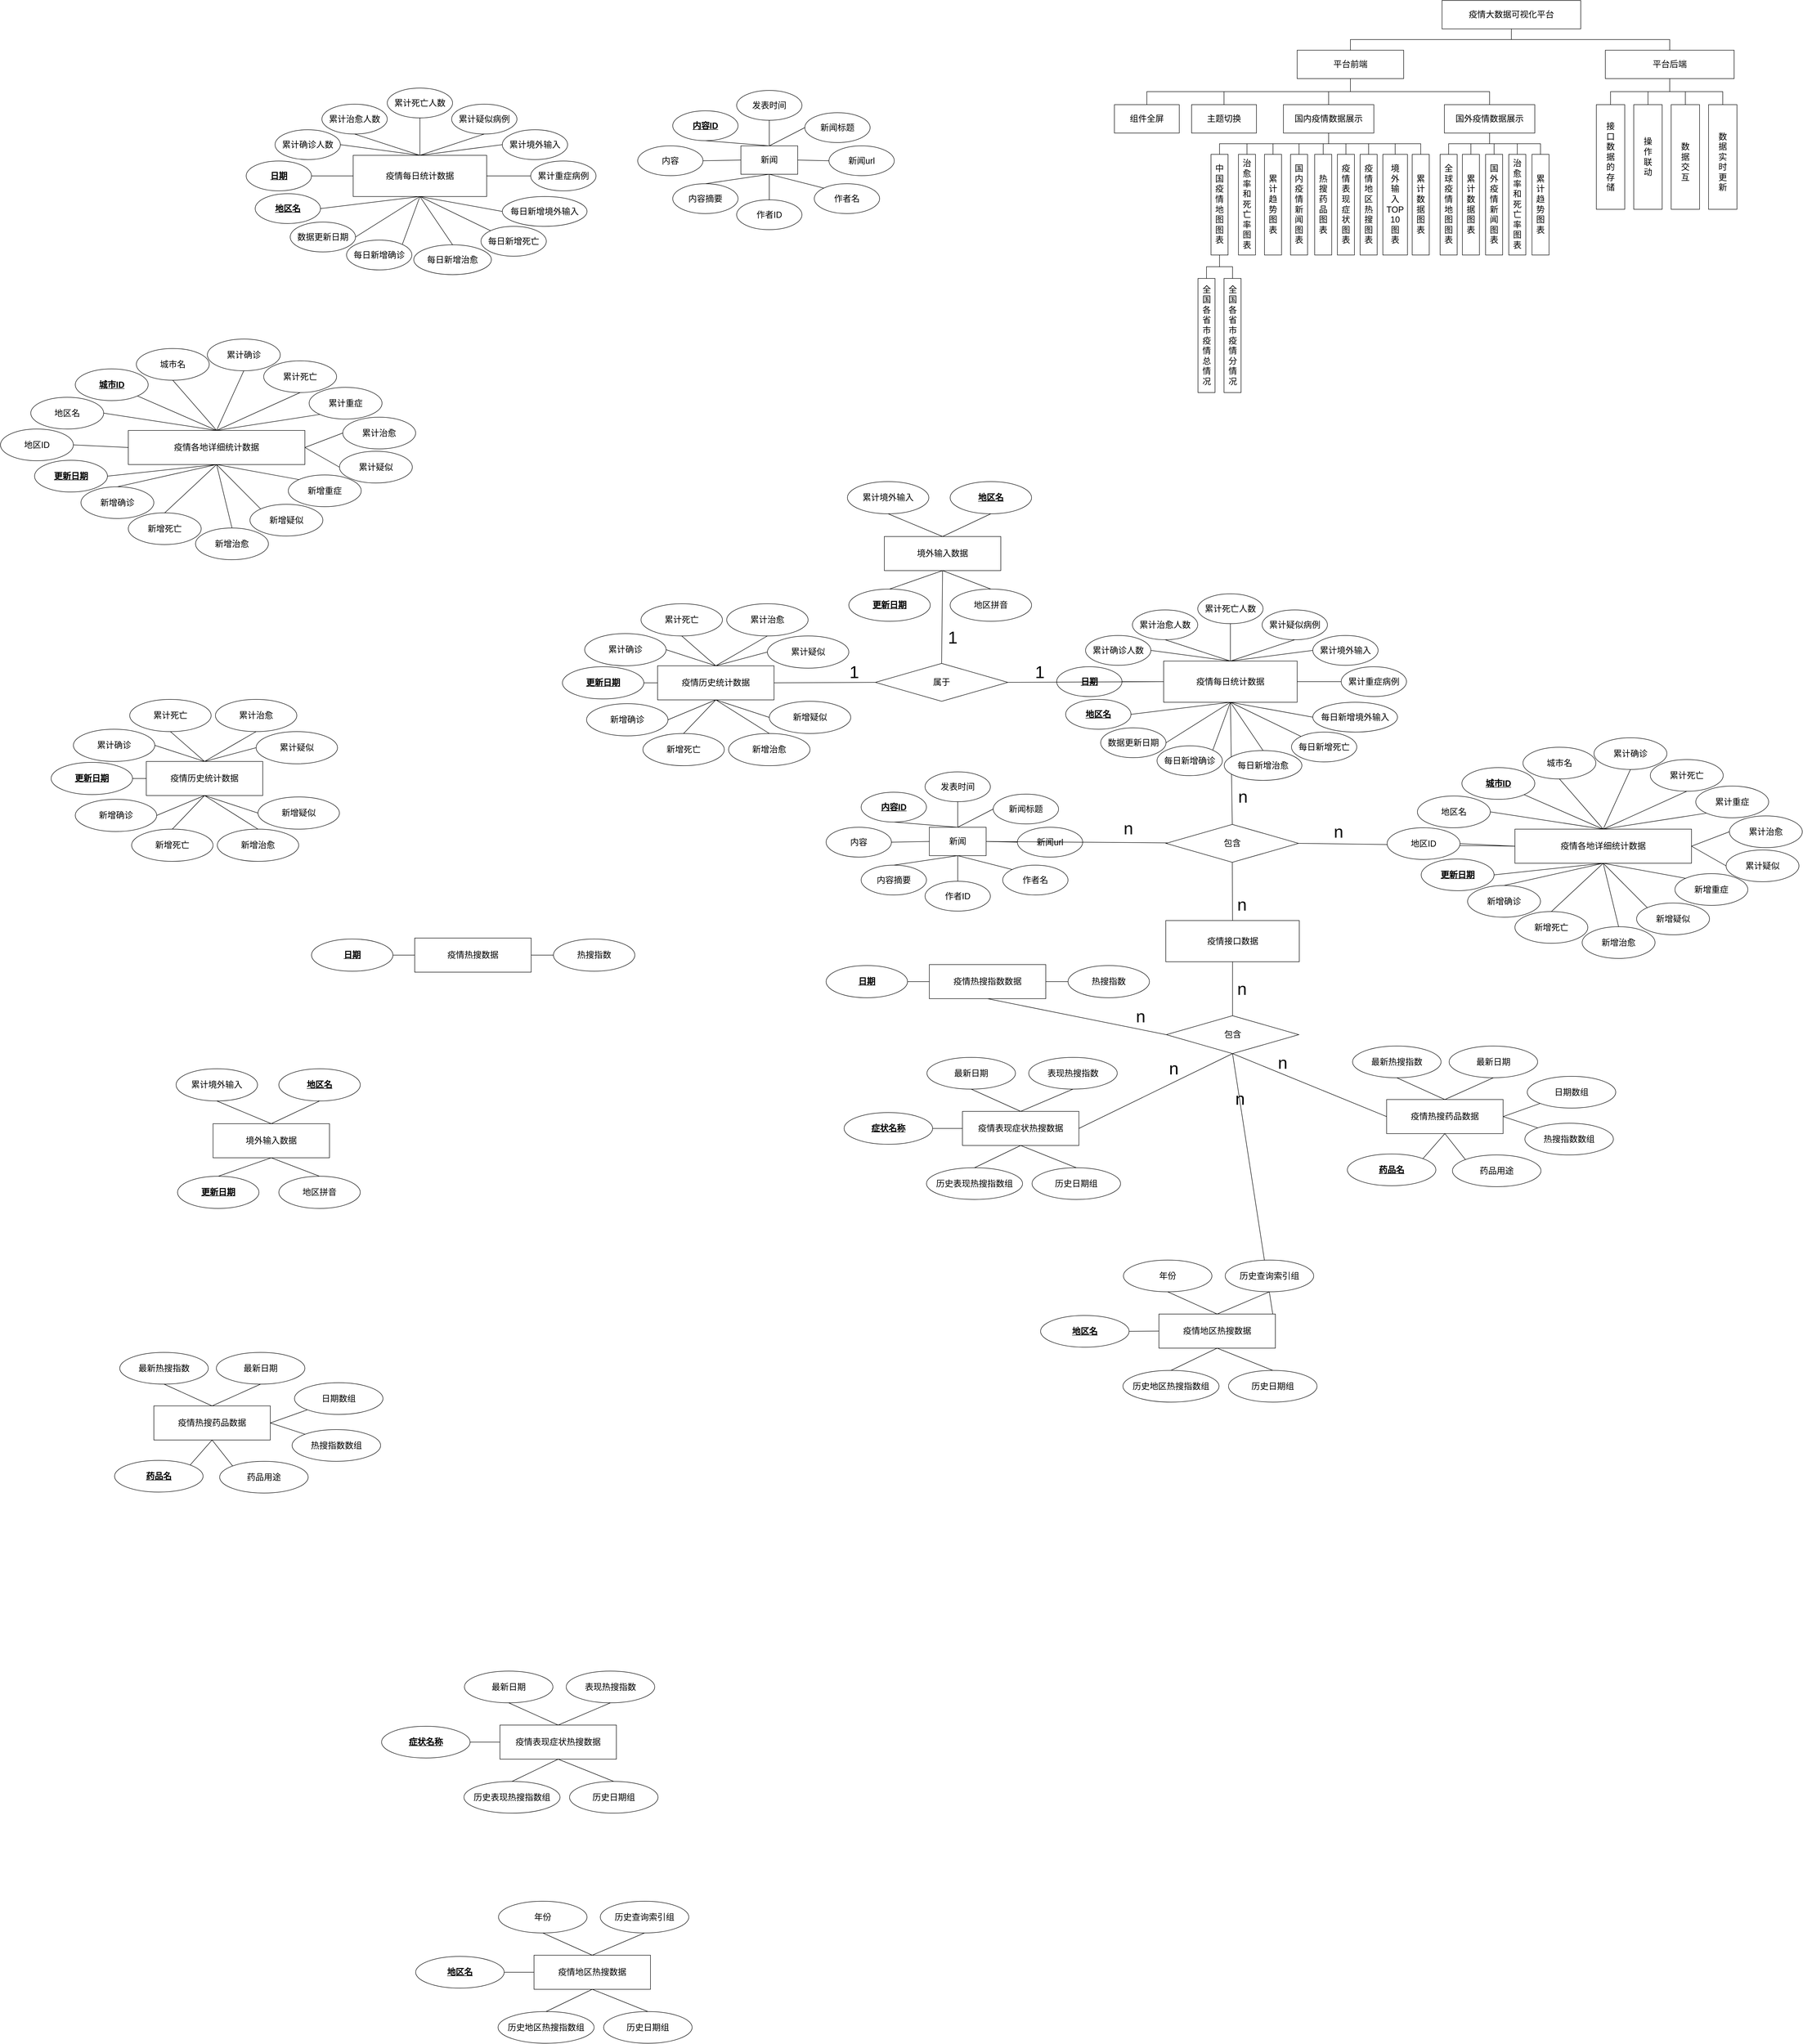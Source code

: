 <mxfile version="21.1.4" type="github">
  <diagram name="第 1 页" id="UEdug9_IwMbXUu6I8PIS">
    <mxGraphModel dx="5640" dy="1252" grid="0" gridSize="10" guides="1" tooltips="1" connect="1" arrows="1" fold="1" page="0" pageScale="1" pageWidth="827" pageHeight="1169" math="0" shadow="0">
      <root>
        <mxCell id="0" />
        <mxCell id="1" parent="0" />
        <mxCell id="BOajG0e2wCL7hpuUYJ67-6" style="edgeStyle=orthogonalEdgeStyle;rounded=0;orthogonalLoop=1;jettySize=auto;html=1;exitX=0.5;exitY=1;exitDx=0;exitDy=0;entryX=0.5;entryY=0;entryDx=0;entryDy=0;endArrow=none;endFill=0;" parent="1" source="BOajG0e2wCL7hpuUYJ67-2" target="BOajG0e2wCL7hpuUYJ67-3" edge="1">
          <mxGeometry relative="1" as="geometry" />
        </mxCell>
        <mxCell id="BOajG0e2wCL7hpuUYJ67-7" style="edgeStyle=orthogonalEdgeStyle;rounded=0;orthogonalLoop=1;jettySize=auto;html=1;exitX=0.5;exitY=1;exitDx=0;exitDy=0;entryX=0.5;entryY=0;entryDx=0;entryDy=0;endArrow=none;endFill=0;" parent="1" source="BOajG0e2wCL7hpuUYJ67-2" target="BOajG0e2wCL7hpuUYJ67-4" edge="1">
          <mxGeometry relative="1" as="geometry" />
        </mxCell>
        <mxCell id="BOajG0e2wCL7hpuUYJ67-2" value="&lt;font style=&quot;font-size: 18px;&quot;&gt;疫情大数据可视化平台&lt;/font&gt;" style="rounded=0;whiteSpace=wrap;html=1;" parent="1" vertex="1">
          <mxGeometry x="188" y="89" width="293" height="60" as="geometry" />
        </mxCell>
        <mxCell id="BOajG0e2wCL7hpuUYJ67-12" style="edgeStyle=orthogonalEdgeStyle;rounded=0;orthogonalLoop=1;jettySize=auto;html=1;exitX=0.5;exitY=1;exitDx=0;exitDy=0;endArrow=none;endFill=0;" parent="1" source="BOajG0e2wCL7hpuUYJ67-3" target="BOajG0e2wCL7hpuUYJ67-10" edge="1">
          <mxGeometry relative="1" as="geometry" />
        </mxCell>
        <mxCell id="BOajG0e2wCL7hpuUYJ67-13" style="edgeStyle=orthogonalEdgeStyle;rounded=0;orthogonalLoop=1;jettySize=auto;html=1;exitX=0.5;exitY=1;exitDx=0;exitDy=0;endArrow=none;endFill=0;" parent="1" source="BOajG0e2wCL7hpuUYJ67-3" target="BOajG0e2wCL7hpuUYJ67-11" edge="1">
          <mxGeometry relative="1" as="geometry" />
        </mxCell>
        <mxCell id="BOajG0e2wCL7hpuUYJ67-53" style="edgeStyle=orthogonalEdgeStyle;rounded=0;orthogonalLoop=1;jettySize=auto;html=1;exitX=0.5;exitY=1;exitDx=0;exitDy=0;endArrow=none;endFill=0;" parent="1" source="BOajG0e2wCL7hpuUYJ67-3" target="BOajG0e2wCL7hpuUYJ67-52" edge="1">
          <mxGeometry relative="1" as="geometry" />
        </mxCell>
        <mxCell id="BOajG0e2wCL7hpuUYJ67-55" style="edgeStyle=orthogonalEdgeStyle;rounded=0;orthogonalLoop=1;jettySize=auto;html=1;exitX=0.5;exitY=1;exitDx=0;exitDy=0;endArrow=none;endFill=0;" parent="1" source="BOajG0e2wCL7hpuUYJ67-3" target="BOajG0e2wCL7hpuUYJ67-54" edge="1">
          <mxGeometry relative="1" as="geometry" />
        </mxCell>
        <mxCell id="BOajG0e2wCL7hpuUYJ67-3" value="&lt;font style=&quot;font-size: 18px;&quot;&gt;平台前端&lt;/font&gt;" style="rounded=0;whiteSpace=wrap;html=1;" parent="1" vertex="1">
          <mxGeometry x="-118" y="194" width="225" height="60" as="geometry" />
        </mxCell>
        <mxCell id="BOajG0e2wCL7hpuUYJ67-58" style="edgeStyle=orthogonalEdgeStyle;rounded=0;orthogonalLoop=1;jettySize=auto;html=1;exitX=0.5;exitY=1;exitDx=0;exitDy=0;entryX=0;entryY=0.5;entryDx=0;entryDy=0;endArrow=none;endFill=0;" parent="1" source="BOajG0e2wCL7hpuUYJ67-4" target="BOajG0e2wCL7hpuUYJ67-48" edge="1">
          <mxGeometry relative="1" as="geometry" />
        </mxCell>
        <mxCell id="BOajG0e2wCL7hpuUYJ67-59" style="edgeStyle=orthogonalEdgeStyle;rounded=0;orthogonalLoop=1;jettySize=auto;html=1;exitX=0.5;exitY=1;exitDx=0;exitDy=0;entryX=0;entryY=0.5;entryDx=0;entryDy=0;endArrow=none;endFill=0;" parent="1" source="BOajG0e2wCL7hpuUYJ67-4" target="BOajG0e2wCL7hpuUYJ67-49" edge="1">
          <mxGeometry relative="1" as="geometry" />
        </mxCell>
        <mxCell id="BOajG0e2wCL7hpuUYJ67-60" style="edgeStyle=orthogonalEdgeStyle;rounded=0;orthogonalLoop=1;jettySize=auto;html=1;exitX=0.5;exitY=1;exitDx=0;exitDy=0;entryX=0;entryY=0.5;entryDx=0;entryDy=0;endArrow=none;endFill=0;" parent="1" source="BOajG0e2wCL7hpuUYJ67-4" target="BOajG0e2wCL7hpuUYJ67-50" edge="1">
          <mxGeometry relative="1" as="geometry" />
        </mxCell>
        <mxCell id="BOajG0e2wCL7hpuUYJ67-61" style="edgeStyle=orthogonalEdgeStyle;rounded=0;orthogonalLoop=1;jettySize=auto;html=1;exitX=0.5;exitY=1;exitDx=0;exitDy=0;entryX=0;entryY=0.5;entryDx=0;entryDy=0;endArrow=none;endFill=0;" parent="1" source="BOajG0e2wCL7hpuUYJ67-4" target="BOajG0e2wCL7hpuUYJ67-57" edge="1">
          <mxGeometry relative="1" as="geometry" />
        </mxCell>
        <mxCell id="BOajG0e2wCL7hpuUYJ67-4" value="&lt;font style=&quot;font-size: 18px;&quot;&gt;平台后端&lt;/font&gt;" style="rounded=0;whiteSpace=wrap;html=1;" parent="1" vertex="1">
          <mxGeometry x="533" y="194" width="272" height="60" as="geometry" />
        </mxCell>
        <mxCell id="BOajG0e2wCL7hpuUYJ67-25" style="edgeStyle=orthogonalEdgeStyle;rounded=0;orthogonalLoop=1;jettySize=auto;html=1;exitX=0.5;exitY=1;exitDx=0;exitDy=0;entryX=0;entryY=0.5;entryDx=0;entryDy=0;endArrow=none;endFill=0;" parent="1" source="BOajG0e2wCL7hpuUYJ67-10" target="BOajG0e2wCL7hpuUYJ67-22" edge="1">
          <mxGeometry relative="1" as="geometry" />
        </mxCell>
        <mxCell id="BOajG0e2wCL7hpuUYJ67-26" style="edgeStyle=orthogonalEdgeStyle;rounded=0;orthogonalLoop=1;jettySize=auto;html=1;exitX=0.5;exitY=1;exitDx=0;exitDy=0;entryX=0;entryY=0.5;entryDx=0;entryDy=0;endArrow=none;endFill=0;" parent="1" source="BOajG0e2wCL7hpuUYJ67-10" target="BOajG0e2wCL7hpuUYJ67-15" edge="1">
          <mxGeometry relative="1" as="geometry" />
        </mxCell>
        <mxCell id="BOajG0e2wCL7hpuUYJ67-27" style="edgeStyle=orthogonalEdgeStyle;rounded=0;orthogonalLoop=1;jettySize=auto;html=1;exitX=0.5;exitY=1;exitDx=0;exitDy=0;entryX=0;entryY=0.5;entryDx=0;entryDy=0;endArrow=none;endFill=0;" parent="1" source="BOajG0e2wCL7hpuUYJ67-10" target="BOajG0e2wCL7hpuUYJ67-16" edge="1">
          <mxGeometry relative="1" as="geometry" />
        </mxCell>
        <mxCell id="BOajG0e2wCL7hpuUYJ67-28" style="edgeStyle=orthogonalEdgeStyle;rounded=0;orthogonalLoop=1;jettySize=auto;html=1;exitX=0.5;exitY=1;exitDx=0;exitDy=0;entryX=0;entryY=0.5;entryDx=0;entryDy=0;endArrow=none;endFill=0;" parent="1" source="BOajG0e2wCL7hpuUYJ67-10" target="BOajG0e2wCL7hpuUYJ67-17" edge="1">
          <mxGeometry relative="1" as="geometry" />
        </mxCell>
        <mxCell id="BOajG0e2wCL7hpuUYJ67-29" style="edgeStyle=orthogonalEdgeStyle;rounded=0;orthogonalLoop=1;jettySize=auto;html=1;exitX=0.5;exitY=1;exitDx=0;exitDy=0;entryX=0;entryY=0.5;entryDx=0;entryDy=0;endArrow=none;endFill=0;" parent="1" source="BOajG0e2wCL7hpuUYJ67-10" target="BOajG0e2wCL7hpuUYJ67-18" edge="1">
          <mxGeometry relative="1" as="geometry" />
        </mxCell>
        <mxCell id="BOajG0e2wCL7hpuUYJ67-30" style="edgeStyle=orthogonalEdgeStyle;rounded=0;orthogonalLoop=1;jettySize=auto;html=1;exitX=0.5;exitY=1;exitDx=0;exitDy=0;entryX=0;entryY=0.5;entryDx=0;entryDy=0;endArrow=none;endFill=0;" parent="1" source="BOajG0e2wCL7hpuUYJ67-10" target="BOajG0e2wCL7hpuUYJ67-19" edge="1">
          <mxGeometry relative="1" as="geometry" />
        </mxCell>
        <mxCell id="BOajG0e2wCL7hpuUYJ67-31" style="edgeStyle=orthogonalEdgeStyle;rounded=0;orthogonalLoop=1;jettySize=auto;html=1;exitX=0.5;exitY=1;exitDx=0;exitDy=0;entryX=0;entryY=0.5;entryDx=0;entryDy=0;endArrow=none;endFill=0;" parent="1" source="BOajG0e2wCL7hpuUYJ67-10" target="BOajG0e2wCL7hpuUYJ67-20" edge="1">
          <mxGeometry relative="1" as="geometry" />
        </mxCell>
        <mxCell id="BOajG0e2wCL7hpuUYJ67-32" style="edgeStyle=orthogonalEdgeStyle;rounded=0;orthogonalLoop=1;jettySize=auto;html=1;exitX=0.5;exitY=1;exitDx=0;exitDy=0;entryX=0;entryY=0.5;entryDx=0;entryDy=0;endArrow=none;endFill=0;" parent="1" source="BOajG0e2wCL7hpuUYJ67-10" target="BOajG0e2wCL7hpuUYJ67-21" edge="1">
          <mxGeometry relative="1" as="geometry" />
        </mxCell>
        <mxCell id="BOajG0e2wCL7hpuUYJ67-39" style="edgeStyle=orthogonalEdgeStyle;rounded=0;orthogonalLoop=1;jettySize=auto;html=1;exitX=0.5;exitY=1;exitDx=0;exitDy=0;entryX=0;entryY=0.5;entryDx=0;entryDy=0;endArrow=none;endFill=0;" parent="1" source="BOajG0e2wCL7hpuUYJ67-10" target="BOajG0e2wCL7hpuUYJ67-37" edge="1">
          <mxGeometry relative="1" as="geometry" />
        </mxCell>
        <mxCell id="BOajG0e2wCL7hpuUYJ67-10" value="&lt;font style=&quot;font-size: 18px;&quot;&gt;国内疫情数据展示&lt;/font&gt;" style="rounded=0;whiteSpace=wrap;html=1;" parent="1" vertex="1">
          <mxGeometry x="-147" y="309" width="191" height="60" as="geometry" />
        </mxCell>
        <mxCell id="BOajG0e2wCL7hpuUYJ67-40" style="edgeStyle=orthogonalEdgeStyle;rounded=0;orthogonalLoop=1;jettySize=auto;html=1;exitX=0.5;exitY=1;exitDx=0;exitDy=0;entryX=0;entryY=0.5;entryDx=0;entryDy=0;endArrow=none;endFill=0;" parent="1" source="BOajG0e2wCL7hpuUYJ67-11" target="BOajG0e2wCL7hpuUYJ67-36" edge="1">
          <mxGeometry relative="1" as="geometry" />
        </mxCell>
        <mxCell id="BOajG0e2wCL7hpuUYJ67-41" style="edgeStyle=orthogonalEdgeStyle;rounded=0;orthogonalLoop=1;jettySize=auto;html=1;exitX=0.5;exitY=1;exitDx=0;exitDy=0;entryX=0;entryY=0.5;entryDx=0;entryDy=0;endArrow=none;endFill=0;" parent="1" source="BOajG0e2wCL7hpuUYJ67-11" target="BOajG0e2wCL7hpuUYJ67-38" edge="1">
          <mxGeometry relative="1" as="geometry" />
        </mxCell>
        <mxCell id="BOajG0e2wCL7hpuUYJ67-43" style="edgeStyle=orthogonalEdgeStyle;rounded=0;orthogonalLoop=1;jettySize=auto;html=1;exitX=0.5;exitY=1;exitDx=0;exitDy=0;entryX=0;entryY=0.5;entryDx=0;entryDy=0;endArrow=none;endFill=0;" parent="1" source="BOajG0e2wCL7hpuUYJ67-11" target="BOajG0e2wCL7hpuUYJ67-42" edge="1">
          <mxGeometry relative="1" as="geometry" />
        </mxCell>
        <mxCell id="BOajG0e2wCL7hpuUYJ67-46" style="edgeStyle=orthogonalEdgeStyle;rounded=0;orthogonalLoop=1;jettySize=auto;html=1;exitX=0.5;exitY=1;exitDx=0;exitDy=0;entryX=0;entryY=0.5;entryDx=0;entryDy=0;endArrow=none;endFill=0;" parent="1" source="BOajG0e2wCL7hpuUYJ67-11" target="BOajG0e2wCL7hpuUYJ67-44" edge="1">
          <mxGeometry relative="1" as="geometry" />
        </mxCell>
        <mxCell id="BOajG0e2wCL7hpuUYJ67-47" style="edgeStyle=orthogonalEdgeStyle;rounded=0;orthogonalLoop=1;jettySize=auto;html=1;exitX=0.5;exitY=1;exitDx=0;exitDy=0;entryX=0;entryY=0.5;entryDx=0;entryDy=0;endArrow=none;endFill=0;" parent="1" source="BOajG0e2wCL7hpuUYJ67-11" target="BOajG0e2wCL7hpuUYJ67-45" edge="1">
          <mxGeometry relative="1" as="geometry" />
        </mxCell>
        <mxCell id="BOajG0e2wCL7hpuUYJ67-11" value="&lt;font style=&quot;font-size: 18px;&quot;&gt;国外疫情数据展示&lt;/font&gt;" style="rounded=0;whiteSpace=wrap;html=1;" parent="1" vertex="1">
          <mxGeometry x="193" y="309" width="191" height="60" as="geometry" />
        </mxCell>
        <mxCell id="BOajG0e2wCL7hpuUYJ67-15" value="&lt;font style=&quot;font-size: 18px;&quot;&gt;治愈率和死亡率图表&lt;/font&gt;" style="rounded=0;whiteSpace=wrap;html=1;flipV=1;flipH=1;direction=south;labelBorderColor=none;labelPosition=center;verticalLabelPosition=middle;align=center;verticalAlign=middle;" parent="1" vertex="1">
          <mxGeometry x="-242" y="414" width="36" height="212.5" as="geometry" />
        </mxCell>
        <mxCell id="BOajG0e2wCL7hpuUYJ67-16" value="&lt;font style=&quot;font-size: 18px;&quot;&gt;累计趋势图表&lt;/font&gt;" style="rounded=0;whiteSpace=wrap;html=1;flipV=1;flipH=1;direction=south;labelBorderColor=none;labelPosition=center;verticalLabelPosition=middle;align=center;verticalAlign=middle;" parent="1" vertex="1">
          <mxGeometry x="-187" y="414" width="36" height="212.5" as="geometry" />
        </mxCell>
        <mxCell id="BOajG0e2wCL7hpuUYJ67-17" value="&lt;span style=&quot;font-size: 18px;&quot;&gt;国内疫情新闻图表&lt;/span&gt;" style="rounded=0;whiteSpace=wrap;html=1;flipV=1;flipH=1;direction=south;labelBorderColor=none;labelPosition=center;verticalLabelPosition=middle;align=center;verticalAlign=middle;" parent="1" vertex="1">
          <mxGeometry x="-132" y="414" width="36" height="212.5" as="geometry" />
        </mxCell>
        <mxCell id="BOajG0e2wCL7hpuUYJ67-18" value="&lt;span style=&quot;font-size: 18px;&quot;&gt;热搜药品图表&lt;/span&gt;" style="rounded=0;whiteSpace=wrap;html=1;flipV=1;flipH=1;direction=south;labelBorderColor=none;labelPosition=center;verticalLabelPosition=middle;align=center;verticalAlign=middle;" parent="1" vertex="1">
          <mxGeometry x="-81" y="414" width="36" height="212.5" as="geometry" />
        </mxCell>
        <mxCell id="BOajG0e2wCL7hpuUYJ67-19" value="&lt;span style=&quot;font-size: 18px;&quot;&gt;疫情表现症状图表&lt;/span&gt;" style="rounded=0;whiteSpace=wrap;html=1;flipV=1;flipH=1;direction=south;labelBorderColor=none;labelPosition=center;verticalLabelPosition=middle;align=center;verticalAlign=middle;" parent="1" vertex="1">
          <mxGeometry x="-33" y="414" width="36" height="212.5" as="geometry" />
        </mxCell>
        <mxCell id="BOajG0e2wCL7hpuUYJ67-20" value="&lt;span style=&quot;font-size: 18px;&quot;&gt;疫情地区热搜图表&lt;/span&gt;" style="rounded=0;whiteSpace=wrap;html=1;flipV=1;flipH=1;direction=south;labelBorderColor=none;labelPosition=center;verticalLabelPosition=middle;align=center;verticalAlign=middle;" parent="1" vertex="1">
          <mxGeometry x="15" y="414" width="36" height="212.5" as="geometry" />
        </mxCell>
        <mxCell id="BOajG0e2wCL7hpuUYJ67-21" value="&lt;span style=&quot;font-size: 18px;&quot;&gt;境&lt;br&gt;外&lt;br&gt;输&lt;br&gt;入&lt;br&gt;TOP&lt;br&gt;10&lt;br&gt;图&lt;br&gt;表&lt;/span&gt;" style="rounded=0;whiteSpace=wrap;html=1;flipV=1;flipH=1;direction=south;labelBorderColor=none;labelPosition=center;verticalLabelPosition=middle;align=center;verticalAlign=middle;" parent="1" vertex="1">
          <mxGeometry x="63" y="414" width="52" height="212.5" as="geometry" />
        </mxCell>
        <mxCell id="BOajG0e2wCL7hpuUYJ67-34" style="edgeStyle=orthogonalEdgeStyle;rounded=0;orthogonalLoop=1;jettySize=auto;html=1;exitX=1;exitY=0.5;exitDx=0;exitDy=0;entryX=0;entryY=0.5;entryDx=0;entryDy=0;endArrow=none;endFill=0;" parent="1" source="BOajG0e2wCL7hpuUYJ67-22" target="BOajG0e2wCL7hpuUYJ67-23" edge="1">
          <mxGeometry relative="1" as="geometry" />
        </mxCell>
        <mxCell id="BOajG0e2wCL7hpuUYJ67-35" style="edgeStyle=orthogonalEdgeStyle;rounded=0;orthogonalLoop=1;jettySize=auto;html=1;exitX=1;exitY=0.5;exitDx=0;exitDy=0;entryX=0;entryY=0.5;entryDx=0;entryDy=0;endArrow=none;endFill=0;" parent="1" source="BOajG0e2wCL7hpuUYJ67-22" target="BOajG0e2wCL7hpuUYJ67-24" edge="1">
          <mxGeometry relative="1" as="geometry" />
        </mxCell>
        <mxCell id="BOajG0e2wCL7hpuUYJ67-22" value="&lt;span style=&quot;font-size: 18px;&quot;&gt;中国疫情地图图表&lt;/span&gt;" style="rounded=0;whiteSpace=wrap;html=1;flipV=1;flipH=1;direction=south;labelBorderColor=none;labelPosition=center;verticalLabelPosition=middle;align=center;verticalAlign=middle;" parent="1" vertex="1">
          <mxGeometry x="-300" y="414" width="36" height="212.5" as="geometry" />
        </mxCell>
        <mxCell id="BOajG0e2wCL7hpuUYJ67-23" value="&lt;span style=&quot;font-size: 18px;&quot;&gt;全国各省市疫情总情况&lt;/span&gt;" style="rounded=0;whiteSpace=wrap;html=1;flipV=1;flipH=1;direction=south;labelBorderColor=none;labelPosition=center;verticalLabelPosition=middle;align=center;verticalAlign=middle;" parent="1" vertex="1">
          <mxGeometry x="-327.5" y="676" width="36" height="241" as="geometry" />
        </mxCell>
        <mxCell id="BOajG0e2wCL7hpuUYJ67-24" value="&lt;span style=&quot;font-size: 18px;&quot;&gt;全国各省市疫情分情况&lt;/span&gt;" style="rounded=0;whiteSpace=wrap;html=1;flipV=1;flipH=1;direction=south;labelBorderColor=none;labelPosition=center;verticalLabelPosition=middle;align=center;verticalAlign=middle;" parent="1" vertex="1">
          <mxGeometry x="-272.5" y="676" width="36" height="241" as="geometry" />
        </mxCell>
        <mxCell id="BOajG0e2wCL7hpuUYJ67-36" value="&lt;span style=&quot;font-size: 18px;&quot;&gt;全球疫情地图图表&lt;/span&gt;" style="rounded=0;whiteSpace=wrap;html=1;flipV=1;flipH=1;direction=south;labelBorderColor=none;labelPosition=center;verticalLabelPosition=middle;align=center;verticalAlign=middle;" parent="1" vertex="1">
          <mxGeometry x="184" y="414" width="36" height="212.5" as="geometry" />
        </mxCell>
        <mxCell id="BOajG0e2wCL7hpuUYJ67-37" value="&lt;font style=&quot;font-size: 18px;&quot;&gt;累计数据图表&lt;/font&gt;" style="rounded=0;whiteSpace=wrap;html=1;flipV=1;flipH=1;direction=south;labelBorderColor=none;labelPosition=center;verticalLabelPosition=middle;align=center;verticalAlign=middle;" parent="1" vertex="1">
          <mxGeometry x="125" y="414" width="36" height="212.5" as="geometry" />
        </mxCell>
        <mxCell id="BOajG0e2wCL7hpuUYJ67-38" value="&lt;font style=&quot;font-size: 18px;&quot;&gt;累计数据图表&lt;/font&gt;" style="rounded=0;whiteSpace=wrap;html=1;flipV=1;flipH=1;direction=south;labelBorderColor=none;labelPosition=center;verticalLabelPosition=middle;align=center;verticalAlign=middle;" parent="1" vertex="1">
          <mxGeometry x="231" y="414" width="36" height="212.5" as="geometry" />
        </mxCell>
        <mxCell id="BOajG0e2wCL7hpuUYJ67-42" value="&lt;span style=&quot;font-size: 18px;&quot;&gt;国外疫情新闻图表&lt;/span&gt;" style="rounded=0;whiteSpace=wrap;html=1;flipV=1;flipH=1;direction=south;labelBorderColor=none;labelPosition=center;verticalLabelPosition=middle;align=center;verticalAlign=middle;" parent="1" vertex="1">
          <mxGeometry x="280" y="414" width="36" height="212.5" as="geometry" />
        </mxCell>
        <mxCell id="BOajG0e2wCL7hpuUYJ67-44" value="&lt;font style=&quot;font-size: 18px;&quot;&gt;治愈率和死亡率图表&lt;/font&gt;" style="rounded=0;whiteSpace=wrap;html=1;flipV=1;flipH=1;direction=south;labelBorderColor=none;labelPosition=center;verticalLabelPosition=middle;align=center;verticalAlign=middle;" parent="1" vertex="1">
          <mxGeometry x="329" y="414" width="36" height="212.5" as="geometry" />
        </mxCell>
        <mxCell id="BOajG0e2wCL7hpuUYJ67-45" value="&lt;font style=&quot;font-size: 18px;&quot;&gt;累计趋势图表&lt;/font&gt;" style="rounded=0;whiteSpace=wrap;html=1;flipV=1;flipH=1;direction=south;labelBorderColor=none;labelPosition=center;verticalLabelPosition=middle;align=center;verticalAlign=middle;" parent="1" vertex="1">
          <mxGeometry x="378" y="414" width="36" height="212.5" as="geometry" />
        </mxCell>
        <mxCell id="BOajG0e2wCL7hpuUYJ67-48" value="&lt;font style=&quot;font-size: 18px;&quot;&gt;接&lt;br&gt;口&lt;br&gt;数&lt;br&gt;据&lt;br&gt;的&lt;br&gt;存&lt;br&gt;储&lt;/font&gt;" style="rounded=0;whiteSpace=wrap;html=1;direction=south;" parent="1" vertex="1">
          <mxGeometry x="514" y="309" width="60" height="221" as="geometry" />
        </mxCell>
        <mxCell id="BOajG0e2wCL7hpuUYJ67-49" value="&lt;span style=&quot;font-size: 18px;&quot;&gt;操&lt;br&gt;作&lt;br&gt;联&lt;br&gt;动&lt;/span&gt;" style="rounded=0;whiteSpace=wrap;html=1;direction=south;" parent="1" vertex="1">
          <mxGeometry x="593" y="309" width="60" height="221" as="geometry" />
        </mxCell>
        <mxCell id="BOajG0e2wCL7hpuUYJ67-50" value="&lt;span style=&quot;font-size: 18px;&quot;&gt;&lt;br&gt;数&lt;br&gt;据&lt;br&gt;交&lt;br&gt;互&lt;/span&gt;" style="rounded=0;whiteSpace=wrap;html=1;direction=south;" parent="1" vertex="1">
          <mxGeometry x="672" y="309" width="60" height="221" as="geometry" />
        </mxCell>
        <mxCell id="BOajG0e2wCL7hpuUYJ67-52" value="&lt;font style=&quot;font-size: 18px;&quot;&gt;主题切换&lt;/font&gt;" style="rounded=0;whiteSpace=wrap;html=1;" parent="1" vertex="1">
          <mxGeometry x="-341" y="309" width="137" height="60" as="geometry" />
        </mxCell>
        <mxCell id="BOajG0e2wCL7hpuUYJ67-54" value="&lt;font style=&quot;font-size: 18px;&quot;&gt;组件全屏&lt;/font&gt;" style="rounded=0;whiteSpace=wrap;html=1;" parent="1" vertex="1">
          <mxGeometry x="-504" y="309" width="137" height="60" as="geometry" />
        </mxCell>
        <mxCell id="BOajG0e2wCL7hpuUYJ67-57" value="&lt;span style=&quot;font-size: 18px;&quot;&gt;&lt;br&gt;数&lt;br&gt;据&lt;br&gt;实&lt;br&gt;时&lt;br&gt;更&lt;br&gt;新&lt;br&gt;&lt;/span&gt;" style="rounded=0;whiteSpace=wrap;html=1;direction=south;" parent="1" vertex="1">
          <mxGeometry x="751" y="309" width="60" height="221" as="geometry" />
        </mxCell>
        <mxCell id="s5Gfsr77yvl_gxEFu3jo-158" value="" style="group" parent="1" vertex="1" connectable="0">
          <mxGeometry x="-1980" y="4103" width="584" height="300" as="geometry" />
        </mxCell>
        <mxCell id="s5Gfsr77yvl_gxEFu3jo-159" value="疫情地区热搜数据" style="rounded=0;whiteSpace=wrap;html=1;fontSize=18;" parent="s5Gfsr77yvl_gxEFu3jo-158" vertex="1">
          <mxGeometry x="250" y="114" width="246" height="72" as="geometry" />
        </mxCell>
        <mxCell id="s5Gfsr77yvl_gxEFu3jo-160" style="edgeStyle=none;rounded=0;orthogonalLoop=1;jettySize=auto;html=1;exitX=1;exitY=0.5;exitDx=0;exitDy=0;entryX=0;entryY=0.5;entryDx=0;entryDy=0;fontSize=18;endArrow=none;endFill=0;" parent="s5Gfsr77yvl_gxEFu3jo-158" source="s5Gfsr77yvl_gxEFu3jo-161" target="s5Gfsr77yvl_gxEFu3jo-159" edge="1">
          <mxGeometry relative="1" as="geometry" />
        </mxCell>
        <mxCell id="s5Gfsr77yvl_gxEFu3jo-161" value="&lt;b&gt;&lt;u&gt;地区名&lt;/u&gt;&lt;/b&gt;" style="ellipse;whiteSpace=wrap;html=1;fontSize=18;" parent="s5Gfsr77yvl_gxEFu3jo-158" vertex="1">
          <mxGeometry y="116.5" width="187" height="67" as="geometry" />
        </mxCell>
        <mxCell id="s5Gfsr77yvl_gxEFu3jo-162" style="edgeStyle=none;rounded=0;orthogonalLoop=1;jettySize=auto;html=1;exitX=0.5;exitY=1;exitDx=0;exitDy=0;entryX=0.5;entryY=0;entryDx=0;entryDy=0;fontSize=18;endArrow=none;endFill=0;" parent="s5Gfsr77yvl_gxEFu3jo-158" source="s5Gfsr77yvl_gxEFu3jo-163" target="s5Gfsr77yvl_gxEFu3jo-159" edge="1">
          <mxGeometry relative="1" as="geometry" />
        </mxCell>
        <mxCell id="s5Gfsr77yvl_gxEFu3jo-163" value="年份" style="ellipse;whiteSpace=wrap;html=1;fontSize=18;" parent="s5Gfsr77yvl_gxEFu3jo-158" vertex="1">
          <mxGeometry x="175" width="187" height="67" as="geometry" />
        </mxCell>
        <mxCell id="s5Gfsr77yvl_gxEFu3jo-164" style="edgeStyle=none;rounded=0;orthogonalLoop=1;jettySize=auto;html=1;exitX=0.5;exitY=0;exitDx=0;exitDy=0;entryX=0.5;entryY=1;entryDx=0;entryDy=0;fontSize=18;endArrow=none;endFill=0;" parent="s5Gfsr77yvl_gxEFu3jo-158" source="s5Gfsr77yvl_gxEFu3jo-165" target="s5Gfsr77yvl_gxEFu3jo-159" edge="1">
          <mxGeometry relative="1" as="geometry" />
        </mxCell>
        <mxCell id="s5Gfsr77yvl_gxEFu3jo-165" value="历史日期组" style="ellipse;whiteSpace=wrap;html=1;fontSize=18;" parent="s5Gfsr77yvl_gxEFu3jo-158" vertex="1">
          <mxGeometry x="397" y="233" width="187" height="67" as="geometry" />
        </mxCell>
        <mxCell id="s5Gfsr77yvl_gxEFu3jo-166" style="edgeStyle=none;rounded=0;orthogonalLoop=1;jettySize=auto;html=1;exitX=0.5;exitY=1;exitDx=0;exitDy=0;entryX=0.5;entryY=0;entryDx=0;entryDy=0;fontSize=18;endArrow=none;endFill=0;" parent="s5Gfsr77yvl_gxEFu3jo-158" source="s5Gfsr77yvl_gxEFu3jo-167" target="s5Gfsr77yvl_gxEFu3jo-159" edge="1">
          <mxGeometry relative="1" as="geometry" />
        </mxCell>
        <mxCell id="s5Gfsr77yvl_gxEFu3jo-167" value="历史查询索引组" style="ellipse;whiteSpace=wrap;html=1;fontSize=18;" parent="s5Gfsr77yvl_gxEFu3jo-158" vertex="1">
          <mxGeometry x="390" width="187" height="67" as="geometry" />
        </mxCell>
        <mxCell id="s5Gfsr77yvl_gxEFu3jo-168" style="edgeStyle=none;rounded=0;orthogonalLoop=1;jettySize=auto;html=1;exitX=0.5;exitY=0;exitDx=0;exitDy=0;entryX=0.5;entryY=1;entryDx=0;entryDy=0;fontSize=18;endArrow=none;endFill=0;" parent="s5Gfsr77yvl_gxEFu3jo-158" source="s5Gfsr77yvl_gxEFu3jo-169" target="s5Gfsr77yvl_gxEFu3jo-159" edge="1">
          <mxGeometry relative="1" as="geometry" />
        </mxCell>
        <mxCell id="s5Gfsr77yvl_gxEFu3jo-169" value="历史地区热搜指数组" style="ellipse;whiteSpace=wrap;html=1;fontSize=18;" parent="s5Gfsr77yvl_gxEFu3jo-158" vertex="1">
          <mxGeometry x="174" y="233" width="203" height="67" as="geometry" />
        </mxCell>
        <mxCell id="s5Gfsr77yvl_gxEFu3jo-303" style="edgeStyle=none;rounded=0;orthogonalLoop=1;jettySize=auto;html=1;exitX=0.5;exitY=1;exitDx=0;exitDy=0;entryX=0.5;entryY=0;entryDx=0;entryDy=0;fontSize=18;endArrow=none;endFill=0;" parent="1" source="s5Gfsr77yvl_gxEFu3jo-170" target="s5Gfsr77yvl_gxEFu3jo-302" edge="1">
          <mxGeometry relative="1" as="geometry" />
        </mxCell>
        <mxCell id="s5Gfsr77yvl_gxEFu3jo-170" value="&lt;span style=&quot;font-size: 18px;&quot;&gt;疫情接口数据&lt;/span&gt;" style="rounded=0;whiteSpace=wrap;html=1;" parent="1" vertex="1">
          <mxGeometry x="-395.5" y="2032" width="282" height="87" as="geometry" />
        </mxCell>
        <mxCell id="s5Gfsr77yvl_gxEFu3jo-231" style="edgeStyle=none;rounded=0;orthogonalLoop=1;jettySize=auto;html=1;exitX=0.5;exitY=1;exitDx=0;exitDy=0;entryX=0.5;entryY=0;entryDx=0;entryDy=0;fontSize=18;endArrow=none;endFill=0;" parent="1" source="s5Gfsr77yvl_gxEFu3jo-171" target="s5Gfsr77yvl_gxEFu3jo-170" edge="1">
          <mxGeometry relative="1" as="geometry" />
        </mxCell>
        <mxCell id="s5Gfsr77yvl_gxEFu3jo-232" style="edgeStyle=none;rounded=0;orthogonalLoop=1;jettySize=auto;html=1;exitX=0.5;exitY=0;exitDx=0;exitDy=0;entryX=0.5;entryY=1;entryDx=0;entryDy=0;fontSize=18;endArrow=none;endFill=0;" parent="1" source="s5Gfsr77yvl_gxEFu3jo-171" target="s5Gfsr77yvl_gxEFu3jo-182" edge="1">
          <mxGeometry relative="1" as="geometry" />
        </mxCell>
        <mxCell id="s5Gfsr77yvl_gxEFu3jo-301" style="edgeStyle=none;rounded=0;orthogonalLoop=1;jettySize=auto;html=1;exitX=1;exitY=0.5;exitDx=0;exitDy=0;entryX=0;entryY=0.5;entryDx=0;entryDy=0;fontSize=18;endArrow=none;endFill=0;" parent="1" source="s5Gfsr77yvl_gxEFu3jo-171" target="s5Gfsr77yvl_gxEFu3jo-269" edge="1">
          <mxGeometry relative="1" as="geometry" />
        </mxCell>
        <mxCell id="s5Gfsr77yvl_gxEFu3jo-171" value="包含" style="rhombus;whiteSpace=wrap;html=1;fontSize=18;" parent="1" vertex="1">
          <mxGeometry x="-395" y="1829" width="280" height="80" as="geometry" />
        </mxCell>
        <mxCell id="s5Gfsr77yvl_gxEFu3jo-172" value="" style="group" parent="1" vertex="1" connectable="0">
          <mxGeometry x="-2338" y="274" width="739" height="394" as="geometry" />
        </mxCell>
        <mxCell id="s5Gfsr77yvl_gxEFu3jo-20" value="&lt;font style=&quot;font-size: 18px;&quot;&gt;疫情每日统计数据&lt;/font&gt;" style="rounded=0;whiteSpace=wrap;html=1;" parent="s5Gfsr77yvl_gxEFu3jo-172" vertex="1">
          <mxGeometry x="226" y="142" width="282" height="87" as="geometry" />
        </mxCell>
        <mxCell id="s5Gfsr77yvl_gxEFu3jo-41" style="edgeStyle=none;rounded=0;orthogonalLoop=1;jettySize=auto;html=1;exitX=1;exitY=0.5;exitDx=0;exitDy=0;entryX=0;entryY=0.5;entryDx=0;entryDy=0;fontSize=18;endArrow=none;endFill=0;" parent="s5Gfsr77yvl_gxEFu3jo-172" source="s5Gfsr77yvl_gxEFu3jo-21" target="s5Gfsr77yvl_gxEFu3jo-20" edge="1">
          <mxGeometry relative="1" as="geometry" />
        </mxCell>
        <mxCell id="s5Gfsr77yvl_gxEFu3jo-21" value="&lt;b&gt;&lt;u&gt;日期&lt;/u&gt;&lt;/b&gt;" style="ellipse;whiteSpace=wrap;html=1;fontSize=18;" parent="s5Gfsr77yvl_gxEFu3jo-172" vertex="1">
          <mxGeometry y="154" width="138" height="63" as="geometry" />
        </mxCell>
        <mxCell id="s5Gfsr77yvl_gxEFu3jo-40" style="edgeStyle=none;rounded=0;orthogonalLoop=1;jettySize=auto;html=1;exitX=1;exitY=0.5;exitDx=0;exitDy=0;entryX=0.5;entryY=0;entryDx=0;entryDy=0;fontSize=18;endArrow=none;endFill=0;" parent="s5Gfsr77yvl_gxEFu3jo-172" source="s5Gfsr77yvl_gxEFu3jo-23" target="s5Gfsr77yvl_gxEFu3jo-20" edge="1">
          <mxGeometry relative="1" as="geometry" />
        </mxCell>
        <mxCell id="s5Gfsr77yvl_gxEFu3jo-23" value="累计确诊人数" style="ellipse;whiteSpace=wrap;html=1;fontSize=18;" parent="s5Gfsr77yvl_gxEFu3jo-172" vertex="1">
          <mxGeometry x="61" y="88" width="138" height="63" as="geometry" />
        </mxCell>
        <mxCell id="s5Gfsr77yvl_gxEFu3jo-35" style="edgeStyle=none;rounded=0;orthogonalLoop=1;jettySize=auto;html=1;exitX=0.5;exitY=1;exitDx=0;exitDy=0;entryX=0.5;entryY=0;entryDx=0;entryDy=0;fontSize=18;endArrow=none;endFill=0;" parent="s5Gfsr77yvl_gxEFu3jo-172" source="s5Gfsr77yvl_gxEFu3jo-24" target="s5Gfsr77yvl_gxEFu3jo-20" edge="1">
          <mxGeometry relative="1" as="geometry" />
        </mxCell>
        <mxCell id="s5Gfsr77yvl_gxEFu3jo-24" value="累计治愈人数" style="ellipse;whiteSpace=wrap;html=1;fontSize=18;" parent="s5Gfsr77yvl_gxEFu3jo-172" vertex="1">
          <mxGeometry x="160" y="34" width="138" height="63" as="geometry" />
        </mxCell>
        <mxCell id="s5Gfsr77yvl_gxEFu3jo-34" style="edgeStyle=none;rounded=0;orthogonalLoop=1;jettySize=auto;html=1;exitX=0.5;exitY=1;exitDx=0;exitDy=0;entryX=0.5;entryY=0;entryDx=0;entryDy=0;fontSize=18;endArrow=none;endFill=0;" parent="s5Gfsr77yvl_gxEFu3jo-172" source="s5Gfsr77yvl_gxEFu3jo-25" target="s5Gfsr77yvl_gxEFu3jo-20" edge="1">
          <mxGeometry relative="1" as="geometry" />
        </mxCell>
        <mxCell id="s5Gfsr77yvl_gxEFu3jo-25" value="累计死亡人数" style="ellipse;whiteSpace=wrap;html=1;fontSize=18;" parent="s5Gfsr77yvl_gxEFu3jo-172" vertex="1">
          <mxGeometry x="298" width="138" height="63" as="geometry" />
        </mxCell>
        <mxCell id="s5Gfsr77yvl_gxEFu3jo-38" style="edgeStyle=none;rounded=0;orthogonalLoop=1;jettySize=auto;html=1;exitX=0.5;exitY=1;exitDx=0;exitDy=0;entryX=0.5;entryY=0;entryDx=0;entryDy=0;fontSize=18;endArrow=none;endFill=0;" parent="s5Gfsr77yvl_gxEFu3jo-172" source="s5Gfsr77yvl_gxEFu3jo-26" target="s5Gfsr77yvl_gxEFu3jo-20" edge="1">
          <mxGeometry relative="1" as="geometry" />
        </mxCell>
        <mxCell id="s5Gfsr77yvl_gxEFu3jo-26" value="累计疑似病例" style="ellipse;whiteSpace=wrap;html=1;fontSize=18;" parent="s5Gfsr77yvl_gxEFu3jo-172" vertex="1">
          <mxGeometry x="434" y="34" width="138" height="63" as="geometry" />
        </mxCell>
        <mxCell id="s5Gfsr77yvl_gxEFu3jo-42" style="edgeStyle=none;rounded=0;orthogonalLoop=1;jettySize=auto;html=1;exitX=0;exitY=0.5;exitDx=0;exitDy=0;entryX=1;entryY=0.5;entryDx=0;entryDy=0;fontSize=18;endArrow=none;endFill=0;" parent="s5Gfsr77yvl_gxEFu3jo-172" source="s5Gfsr77yvl_gxEFu3jo-27" target="s5Gfsr77yvl_gxEFu3jo-20" edge="1">
          <mxGeometry relative="1" as="geometry" />
        </mxCell>
        <mxCell id="s5Gfsr77yvl_gxEFu3jo-27" value="累计重症病例" style="ellipse;whiteSpace=wrap;html=1;fontSize=18;" parent="s5Gfsr77yvl_gxEFu3jo-172" vertex="1">
          <mxGeometry x="601" y="154" width="138" height="63" as="geometry" />
        </mxCell>
        <mxCell id="s5Gfsr77yvl_gxEFu3jo-43" style="edgeStyle=none;rounded=0;orthogonalLoop=1;jettySize=auto;html=1;exitX=1;exitY=0.5;exitDx=0;exitDy=0;entryX=0.5;entryY=1;entryDx=0;entryDy=0;fontSize=18;endArrow=none;endFill=0;" parent="s5Gfsr77yvl_gxEFu3jo-172" source="s5Gfsr77yvl_gxEFu3jo-28" target="s5Gfsr77yvl_gxEFu3jo-20" edge="1">
          <mxGeometry relative="1" as="geometry" />
        </mxCell>
        <mxCell id="s5Gfsr77yvl_gxEFu3jo-28" value="数据更新日期" style="ellipse;whiteSpace=wrap;html=1;fontSize=18;" parent="s5Gfsr77yvl_gxEFu3jo-172" vertex="1">
          <mxGeometry x="93" y="283" width="138" height="63" as="geometry" />
        </mxCell>
        <mxCell id="s5Gfsr77yvl_gxEFu3jo-44" style="edgeStyle=none;rounded=0;orthogonalLoop=1;jettySize=auto;html=1;exitX=1;exitY=0;exitDx=0;exitDy=0;entryX=0.5;entryY=1;entryDx=0;entryDy=0;fontSize=18;endArrow=none;endFill=0;" parent="s5Gfsr77yvl_gxEFu3jo-172" source="s5Gfsr77yvl_gxEFu3jo-29" target="s5Gfsr77yvl_gxEFu3jo-20" edge="1">
          <mxGeometry relative="1" as="geometry" />
        </mxCell>
        <mxCell id="s5Gfsr77yvl_gxEFu3jo-29" value="每日新增确诊" style="ellipse;whiteSpace=wrap;html=1;fontSize=18;" parent="s5Gfsr77yvl_gxEFu3jo-172" vertex="1">
          <mxGeometry x="212" y="321" width="138" height="63" as="geometry" />
        </mxCell>
        <mxCell id="s5Gfsr77yvl_gxEFu3jo-45" style="edgeStyle=none;rounded=0;orthogonalLoop=1;jettySize=auto;html=1;exitX=0.5;exitY=0;exitDx=0;exitDy=0;entryX=0.5;entryY=1;entryDx=0;entryDy=0;fontSize=18;endArrow=none;endFill=0;" parent="s5Gfsr77yvl_gxEFu3jo-172" source="s5Gfsr77yvl_gxEFu3jo-30" target="s5Gfsr77yvl_gxEFu3jo-20" edge="1">
          <mxGeometry relative="1" as="geometry" />
        </mxCell>
        <mxCell id="s5Gfsr77yvl_gxEFu3jo-30" value="每日新增治愈" style="ellipse;whiteSpace=wrap;html=1;fontSize=18;" parent="s5Gfsr77yvl_gxEFu3jo-172" vertex="1">
          <mxGeometry x="354" y="331" width="164" height="63" as="geometry" />
        </mxCell>
        <mxCell id="s5Gfsr77yvl_gxEFu3jo-46" style="edgeStyle=none;rounded=0;orthogonalLoop=1;jettySize=auto;html=1;exitX=0;exitY=0;exitDx=0;exitDy=0;entryX=0.5;entryY=1;entryDx=0;entryDy=0;fontSize=18;endArrow=none;endFill=0;" parent="s5Gfsr77yvl_gxEFu3jo-172" source="s5Gfsr77yvl_gxEFu3jo-31" target="s5Gfsr77yvl_gxEFu3jo-20" edge="1">
          <mxGeometry relative="1" as="geometry" />
        </mxCell>
        <mxCell id="s5Gfsr77yvl_gxEFu3jo-31" value="每日新增死亡" style="ellipse;whiteSpace=wrap;html=1;fontSize=18;" parent="s5Gfsr77yvl_gxEFu3jo-172" vertex="1">
          <mxGeometry x="496" y="292" width="138" height="63" as="geometry" />
        </mxCell>
        <mxCell id="s5Gfsr77yvl_gxEFu3jo-39" style="edgeStyle=none;rounded=0;orthogonalLoop=1;jettySize=auto;html=1;exitX=0;exitY=0.5;exitDx=0;exitDy=0;entryX=0.5;entryY=0;entryDx=0;entryDy=0;fontSize=18;endArrow=none;endFill=0;" parent="s5Gfsr77yvl_gxEFu3jo-172" source="s5Gfsr77yvl_gxEFu3jo-32" target="s5Gfsr77yvl_gxEFu3jo-20" edge="1">
          <mxGeometry relative="1" as="geometry" />
        </mxCell>
        <mxCell id="s5Gfsr77yvl_gxEFu3jo-32" value="累计境外输入" style="ellipse;whiteSpace=wrap;html=1;fontSize=18;" parent="s5Gfsr77yvl_gxEFu3jo-172" vertex="1">
          <mxGeometry x="541" y="88" width="138" height="63" as="geometry" />
        </mxCell>
        <mxCell id="s5Gfsr77yvl_gxEFu3jo-47" style="edgeStyle=none;rounded=0;orthogonalLoop=1;jettySize=auto;html=1;exitX=0;exitY=0.5;exitDx=0;exitDy=0;entryX=0.5;entryY=1;entryDx=0;entryDy=0;fontSize=18;endArrow=none;endFill=0;" parent="s5Gfsr77yvl_gxEFu3jo-172" source="s5Gfsr77yvl_gxEFu3jo-33" target="s5Gfsr77yvl_gxEFu3jo-20" edge="1">
          <mxGeometry relative="1" as="geometry" />
        </mxCell>
        <mxCell id="s5Gfsr77yvl_gxEFu3jo-33" value="每日新增境外输入" style="ellipse;whiteSpace=wrap;html=1;fontSize=18;" parent="s5Gfsr77yvl_gxEFu3jo-172" vertex="1">
          <mxGeometry x="541" y="229" width="179" height="63" as="geometry" />
        </mxCell>
        <mxCell id="s5Gfsr77yvl_gxEFu3jo-49" style="edgeStyle=none;rounded=0;orthogonalLoop=1;jettySize=auto;html=1;exitX=1;exitY=0.5;exitDx=0;exitDy=0;entryX=0.5;entryY=1;entryDx=0;entryDy=0;fontSize=18;endArrow=none;endFill=0;" parent="s5Gfsr77yvl_gxEFu3jo-172" source="s5Gfsr77yvl_gxEFu3jo-48" target="s5Gfsr77yvl_gxEFu3jo-20" edge="1">
          <mxGeometry relative="1" as="geometry" />
        </mxCell>
        <mxCell id="s5Gfsr77yvl_gxEFu3jo-48" value="&lt;b&gt;&lt;u&gt;地区名&lt;/u&gt;&lt;/b&gt;" style="ellipse;whiteSpace=wrap;html=1;fontSize=18;" parent="s5Gfsr77yvl_gxEFu3jo-172" vertex="1">
          <mxGeometry x="19" y="223" width="138" height="63" as="geometry" />
        </mxCell>
        <mxCell id="s5Gfsr77yvl_gxEFu3jo-174" value="" style="group" parent="1" vertex="1" connectable="0">
          <mxGeometry x="-2857" y="804" width="877" height="466" as="geometry" />
        </mxCell>
        <mxCell id="s5Gfsr77yvl_gxEFu3jo-50" value="疫情各地详细统计数据" style="rounded=0;whiteSpace=wrap;html=1;fontSize=18;" parent="s5Gfsr77yvl_gxEFu3jo-174" vertex="1">
          <mxGeometry x="270" y="193" width="373" height="72" as="geometry" />
        </mxCell>
        <mxCell id="s5Gfsr77yvl_gxEFu3jo-82" style="edgeStyle=none;rounded=0;orthogonalLoop=1;jettySize=auto;html=1;exitX=1;exitY=0.5;exitDx=0;exitDy=0;entryX=0;entryY=0.5;entryDx=0;entryDy=0;fontSize=18;endArrow=none;endFill=0;" parent="s5Gfsr77yvl_gxEFu3jo-174" source="s5Gfsr77yvl_gxEFu3jo-51" target="s5Gfsr77yvl_gxEFu3jo-50" edge="1">
          <mxGeometry relative="1" as="geometry" />
        </mxCell>
        <mxCell id="s5Gfsr77yvl_gxEFu3jo-51" value="地区ID" style="ellipse;whiteSpace=wrap;html=1;fontSize=18;" parent="s5Gfsr77yvl_gxEFu3jo-174" vertex="1">
          <mxGeometry y="190" width="154" height="67" as="geometry" />
        </mxCell>
        <mxCell id="s5Gfsr77yvl_gxEFu3jo-83" style="edgeStyle=none;rounded=0;orthogonalLoop=1;jettySize=auto;html=1;exitX=1;exitY=0.5;exitDx=0;exitDy=0;entryX=0.5;entryY=0;entryDx=0;entryDy=0;fontSize=18;endArrow=none;endFill=0;" parent="s5Gfsr77yvl_gxEFu3jo-174" source="s5Gfsr77yvl_gxEFu3jo-52" target="s5Gfsr77yvl_gxEFu3jo-50" edge="1">
          <mxGeometry relative="1" as="geometry" />
        </mxCell>
        <mxCell id="s5Gfsr77yvl_gxEFu3jo-52" value="地区名" style="ellipse;whiteSpace=wrap;html=1;fontSize=18;" parent="s5Gfsr77yvl_gxEFu3jo-174" vertex="1">
          <mxGeometry x="64" y="123" width="154" height="67" as="geometry" />
        </mxCell>
        <mxCell id="s5Gfsr77yvl_gxEFu3jo-81" style="edgeStyle=none;rounded=0;orthogonalLoop=1;jettySize=auto;html=1;exitX=1;exitY=0.5;exitDx=0;exitDy=0;entryX=0.5;entryY=1;entryDx=0;entryDy=0;fontSize=18;endArrow=none;endFill=0;" parent="s5Gfsr77yvl_gxEFu3jo-174" source="s5Gfsr77yvl_gxEFu3jo-53" target="s5Gfsr77yvl_gxEFu3jo-50" edge="1">
          <mxGeometry relative="1" as="geometry" />
        </mxCell>
        <mxCell id="s5Gfsr77yvl_gxEFu3jo-53" value="&lt;b&gt;&lt;u&gt;更新日期&lt;/u&gt;&lt;/b&gt;" style="ellipse;whiteSpace=wrap;html=1;fontSize=18;" parent="s5Gfsr77yvl_gxEFu3jo-174" vertex="1">
          <mxGeometry x="72" y="256" width="154" height="67" as="geometry" />
        </mxCell>
        <mxCell id="s5Gfsr77yvl_gxEFu3jo-86" style="edgeStyle=none;rounded=0;orthogonalLoop=1;jettySize=auto;html=1;exitX=1;exitY=1;exitDx=0;exitDy=0;entryX=0.5;entryY=0;entryDx=0;entryDy=0;fontSize=18;endArrow=none;endFill=0;" parent="s5Gfsr77yvl_gxEFu3jo-174" source="s5Gfsr77yvl_gxEFu3jo-54" target="s5Gfsr77yvl_gxEFu3jo-50" edge="1">
          <mxGeometry relative="1" as="geometry" />
        </mxCell>
        <mxCell id="s5Gfsr77yvl_gxEFu3jo-54" value="&lt;b&gt;&lt;u&gt;城市ID&lt;/u&gt;&lt;/b&gt;" style="ellipse;whiteSpace=wrap;html=1;fontSize=18;" parent="s5Gfsr77yvl_gxEFu3jo-174" vertex="1">
          <mxGeometry x="158" y="63" width="154" height="67" as="geometry" />
        </mxCell>
        <mxCell id="s5Gfsr77yvl_gxEFu3jo-68" style="edgeStyle=none;rounded=0;orthogonalLoop=1;jettySize=auto;html=1;exitX=0.5;exitY=1;exitDx=0;exitDy=0;entryX=0.5;entryY=0;entryDx=0;entryDy=0;fontSize=18;endArrow=none;endFill=0;" parent="s5Gfsr77yvl_gxEFu3jo-174" source="s5Gfsr77yvl_gxEFu3jo-55" target="s5Gfsr77yvl_gxEFu3jo-50" edge="1">
          <mxGeometry relative="1" as="geometry" />
        </mxCell>
        <mxCell id="s5Gfsr77yvl_gxEFu3jo-55" value="城市名" style="ellipse;whiteSpace=wrap;html=1;fontSize=18;" parent="s5Gfsr77yvl_gxEFu3jo-174" vertex="1">
          <mxGeometry x="287" y="20" width="154" height="67" as="geometry" />
        </mxCell>
        <mxCell id="s5Gfsr77yvl_gxEFu3jo-79" style="edgeStyle=none;rounded=0;orthogonalLoop=1;jettySize=auto;html=1;exitX=0.5;exitY=0;exitDx=0;exitDy=0;entryX=0.5;entryY=1;entryDx=0;entryDy=0;fontSize=18;endArrow=none;endFill=0;" parent="s5Gfsr77yvl_gxEFu3jo-174" source="s5Gfsr77yvl_gxEFu3jo-57" target="s5Gfsr77yvl_gxEFu3jo-50" edge="1">
          <mxGeometry relative="1" as="geometry" />
        </mxCell>
        <mxCell id="s5Gfsr77yvl_gxEFu3jo-57" value="新增死亡" style="ellipse;whiteSpace=wrap;html=1;fontSize=18;" parent="s5Gfsr77yvl_gxEFu3jo-174" vertex="1">
          <mxGeometry x="270" y="367" width="154" height="67" as="geometry" />
        </mxCell>
        <mxCell id="s5Gfsr77yvl_gxEFu3jo-78" style="edgeStyle=none;rounded=0;orthogonalLoop=1;jettySize=auto;html=1;exitX=0.5;exitY=0;exitDx=0;exitDy=0;entryX=0.5;entryY=1;entryDx=0;entryDy=0;fontSize=18;endArrow=none;endFill=0;" parent="s5Gfsr77yvl_gxEFu3jo-174" source="s5Gfsr77yvl_gxEFu3jo-58" target="s5Gfsr77yvl_gxEFu3jo-50" edge="1">
          <mxGeometry relative="1" as="geometry" />
        </mxCell>
        <mxCell id="s5Gfsr77yvl_gxEFu3jo-58" value="新增治愈" style="ellipse;whiteSpace=wrap;html=1;fontSize=18;" parent="s5Gfsr77yvl_gxEFu3jo-174" vertex="1">
          <mxGeometry x="412" y="399" width="154" height="67" as="geometry" />
        </mxCell>
        <mxCell id="s5Gfsr77yvl_gxEFu3jo-80" style="edgeStyle=none;rounded=0;orthogonalLoop=1;jettySize=auto;html=1;exitX=0.5;exitY=0;exitDx=0;exitDy=0;entryX=0.5;entryY=1;entryDx=0;entryDy=0;fontSize=18;endArrow=none;endFill=0;" parent="s5Gfsr77yvl_gxEFu3jo-174" source="s5Gfsr77yvl_gxEFu3jo-59" target="s5Gfsr77yvl_gxEFu3jo-50" edge="1">
          <mxGeometry relative="1" as="geometry" />
        </mxCell>
        <mxCell id="s5Gfsr77yvl_gxEFu3jo-59" value="新增确诊" style="ellipse;whiteSpace=wrap;html=1;fontSize=18;" parent="s5Gfsr77yvl_gxEFu3jo-174" vertex="1">
          <mxGeometry x="170" y="312" width="154" height="67" as="geometry" />
        </mxCell>
        <mxCell id="s5Gfsr77yvl_gxEFu3jo-77" style="edgeStyle=none;rounded=0;orthogonalLoop=1;jettySize=auto;html=1;exitX=0;exitY=0;exitDx=0;exitDy=0;entryX=0.5;entryY=1;entryDx=0;entryDy=0;fontSize=18;endArrow=none;endFill=0;" parent="s5Gfsr77yvl_gxEFu3jo-174" source="s5Gfsr77yvl_gxEFu3jo-60" target="s5Gfsr77yvl_gxEFu3jo-50" edge="1">
          <mxGeometry relative="1" as="geometry" />
        </mxCell>
        <mxCell id="s5Gfsr77yvl_gxEFu3jo-60" value="新增疑似" style="ellipse;whiteSpace=wrap;html=1;fontSize=18;" parent="s5Gfsr77yvl_gxEFu3jo-174" vertex="1">
          <mxGeometry x="527" y="349" width="154" height="67" as="geometry" />
        </mxCell>
        <mxCell id="s5Gfsr77yvl_gxEFu3jo-74" style="edgeStyle=none;rounded=0;orthogonalLoop=1;jettySize=auto;html=1;exitX=0;exitY=0;exitDx=0;exitDy=0;entryX=0.5;entryY=1;entryDx=0;entryDy=0;fontSize=18;endArrow=none;endFill=0;" parent="s5Gfsr77yvl_gxEFu3jo-174" source="s5Gfsr77yvl_gxEFu3jo-61" target="s5Gfsr77yvl_gxEFu3jo-50" edge="1">
          <mxGeometry relative="1" as="geometry" />
        </mxCell>
        <mxCell id="s5Gfsr77yvl_gxEFu3jo-61" value="新增重症" style="ellipse;whiteSpace=wrap;html=1;fontSize=18;" parent="s5Gfsr77yvl_gxEFu3jo-174" vertex="1">
          <mxGeometry x="608" y="287" width="154" height="67" as="geometry" />
        </mxCell>
        <mxCell id="s5Gfsr77yvl_gxEFu3jo-69" style="edgeStyle=none;rounded=0;orthogonalLoop=1;jettySize=auto;html=1;exitX=0.5;exitY=1;exitDx=0;exitDy=0;entryX=0.5;entryY=0;entryDx=0;entryDy=0;fontSize=18;endArrow=none;endFill=0;" parent="s5Gfsr77yvl_gxEFu3jo-174" source="s5Gfsr77yvl_gxEFu3jo-62" target="s5Gfsr77yvl_gxEFu3jo-50" edge="1">
          <mxGeometry relative="1" as="geometry" />
        </mxCell>
        <mxCell id="s5Gfsr77yvl_gxEFu3jo-62" value="累计确诊" style="ellipse;whiteSpace=wrap;html=1;fontSize=18;" parent="s5Gfsr77yvl_gxEFu3jo-174" vertex="1">
          <mxGeometry x="437" width="154" height="67" as="geometry" />
        </mxCell>
        <mxCell id="s5Gfsr77yvl_gxEFu3jo-71" style="edgeStyle=none;rounded=0;orthogonalLoop=1;jettySize=auto;html=1;exitX=0;exitY=1;exitDx=0;exitDy=0;entryX=0.5;entryY=0;entryDx=0;entryDy=0;fontSize=18;endArrow=none;endFill=0;" parent="s5Gfsr77yvl_gxEFu3jo-174" source="s5Gfsr77yvl_gxEFu3jo-64" target="s5Gfsr77yvl_gxEFu3jo-50" edge="1">
          <mxGeometry relative="1" as="geometry" />
        </mxCell>
        <mxCell id="s5Gfsr77yvl_gxEFu3jo-64" value="累计重症" style="ellipse;whiteSpace=wrap;html=1;fontSize=18;" parent="s5Gfsr77yvl_gxEFu3jo-174" vertex="1">
          <mxGeometry x="652" y="102" width="154" height="67" as="geometry" />
        </mxCell>
        <mxCell id="s5Gfsr77yvl_gxEFu3jo-73" style="edgeStyle=none;rounded=0;orthogonalLoop=1;jettySize=auto;html=1;exitX=0;exitY=0.5;exitDx=0;exitDy=0;entryX=1;entryY=0.5;entryDx=0;entryDy=0;fontSize=18;endArrow=none;endFill=0;" parent="s5Gfsr77yvl_gxEFu3jo-174" source="s5Gfsr77yvl_gxEFu3jo-65" target="s5Gfsr77yvl_gxEFu3jo-50" edge="1">
          <mxGeometry relative="1" as="geometry" />
        </mxCell>
        <mxCell id="s5Gfsr77yvl_gxEFu3jo-65" value="累计疑似" style="ellipse;whiteSpace=wrap;html=1;fontSize=18;" parent="s5Gfsr77yvl_gxEFu3jo-174" vertex="1">
          <mxGeometry x="716" y="237" width="154" height="67" as="geometry" />
        </mxCell>
        <mxCell id="s5Gfsr77yvl_gxEFu3jo-72" style="edgeStyle=none;rounded=0;orthogonalLoop=1;jettySize=auto;html=1;exitX=0;exitY=0.5;exitDx=0;exitDy=0;entryX=1;entryY=0.5;entryDx=0;entryDy=0;fontSize=18;endArrow=none;endFill=0;" parent="s5Gfsr77yvl_gxEFu3jo-174" source="s5Gfsr77yvl_gxEFu3jo-66" target="s5Gfsr77yvl_gxEFu3jo-50" edge="1">
          <mxGeometry relative="1" as="geometry" />
        </mxCell>
        <mxCell id="s5Gfsr77yvl_gxEFu3jo-66" value="累计治愈" style="ellipse;whiteSpace=wrap;html=1;fontSize=18;" parent="s5Gfsr77yvl_gxEFu3jo-174" vertex="1">
          <mxGeometry x="723" y="165" width="154" height="67" as="geometry" />
        </mxCell>
        <mxCell id="s5Gfsr77yvl_gxEFu3jo-70" style="edgeStyle=none;rounded=0;orthogonalLoop=1;jettySize=auto;html=1;exitX=0.5;exitY=1;exitDx=0;exitDy=0;entryX=0.5;entryY=0;entryDx=0;entryDy=0;fontSize=18;endArrow=none;endFill=0;" parent="s5Gfsr77yvl_gxEFu3jo-174" source="s5Gfsr77yvl_gxEFu3jo-67" target="s5Gfsr77yvl_gxEFu3jo-50" edge="1">
          <mxGeometry relative="1" as="geometry" />
        </mxCell>
        <mxCell id="s5Gfsr77yvl_gxEFu3jo-67" value="累计死亡" style="ellipse;whiteSpace=wrap;html=1;fontSize=18;" parent="s5Gfsr77yvl_gxEFu3jo-174" vertex="1">
          <mxGeometry x="556" y="46" width="154" height="67" as="geometry" />
        </mxCell>
        <mxCell id="s5Gfsr77yvl_gxEFu3jo-175" value="" style="group" parent="1" vertex="1" connectable="0">
          <mxGeometry x="-2750" y="1565" width="609" height="342" as="geometry" />
        </mxCell>
        <mxCell id="s5Gfsr77yvl_gxEFu3jo-87" value="疫情历史统计数据" style="rounded=0;whiteSpace=wrap;html=1;fontSize=18;" parent="s5Gfsr77yvl_gxEFu3jo-175" vertex="1">
          <mxGeometry x="201" y="131" width="246" height="72" as="geometry" />
        </mxCell>
        <mxCell id="s5Gfsr77yvl_gxEFu3jo-93" value="" style="group;flipV=1;" parent="s5Gfsr77yvl_gxEFu3jo-175" vertex="1" connectable="0">
          <mxGeometry x="51" y="206" width="558" height="136" as="geometry" />
        </mxCell>
        <mxCell id="s5Gfsr77yvl_gxEFu3jo-94" value="新增确诊" style="ellipse;whiteSpace=wrap;html=1;fontSize=18;" parent="s5Gfsr77yvl_gxEFu3jo-93" vertex="1">
          <mxGeometry y="5" width="172" height="68" as="geometry" />
        </mxCell>
        <mxCell id="s5Gfsr77yvl_gxEFu3jo-95" value="新增疑似" style="ellipse;whiteSpace=wrap;html=1;fontSize=18;" parent="s5Gfsr77yvl_gxEFu3jo-93" vertex="1">
          <mxGeometry x="386" width="172" height="68" as="geometry" />
        </mxCell>
        <mxCell id="s5Gfsr77yvl_gxEFu3jo-96" value="新增治愈" style="ellipse;whiteSpace=wrap;html=1;fontSize=18;" parent="s5Gfsr77yvl_gxEFu3jo-93" vertex="1">
          <mxGeometry x="300" y="68" width="172" height="68" as="geometry" />
        </mxCell>
        <mxCell id="s5Gfsr77yvl_gxEFu3jo-97" value="新增死亡" style="ellipse;whiteSpace=wrap;html=1;fontSize=18;" parent="s5Gfsr77yvl_gxEFu3jo-93" vertex="1">
          <mxGeometry x="119" y="68" width="172" height="68" as="geometry" />
        </mxCell>
        <mxCell id="s5Gfsr77yvl_gxEFu3jo-99" style="edgeStyle=none;rounded=0;orthogonalLoop=1;jettySize=auto;html=1;exitX=0.5;exitY=1;exitDx=0;exitDy=0;entryX=0.5;entryY=0;entryDx=0;entryDy=0;fontSize=18;endArrow=none;endFill=0;" parent="s5Gfsr77yvl_gxEFu3jo-175" source="s5Gfsr77yvl_gxEFu3jo-91" target="s5Gfsr77yvl_gxEFu3jo-87" edge="1">
          <mxGeometry relative="1" as="geometry" />
        </mxCell>
        <mxCell id="s5Gfsr77yvl_gxEFu3jo-100" style="edgeStyle=none;rounded=0;orthogonalLoop=1;jettySize=auto;html=1;exitX=0.5;exitY=1;exitDx=0;exitDy=0;entryX=0.5;entryY=0;entryDx=0;entryDy=0;fontSize=18;endArrow=none;endFill=0;" parent="s5Gfsr77yvl_gxEFu3jo-175" source="s5Gfsr77yvl_gxEFu3jo-90" target="s5Gfsr77yvl_gxEFu3jo-87" edge="1">
          <mxGeometry relative="1" as="geometry" />
        </mxCell>
        <mxCell id="s5Gfsr77yvl_gxEFu3jo-106" style="edgeStyle=none;rounded=0;orthogonalLoop=1;jettySize=auto;html=1;exitX=1;exitY=0.5;exitDx=0;exitDy=0;entryX=0.5;entryY=0;entryDx=0;entryDy=0;fontSize=18;endArrow=none;endFill=0;" parent="s5Gfsr77yvl_gxEFu3jo-175" source="s5Gfsr77yvl_gxEFu3jo-88" target="s5Gfsr77yvl_gxEFu3jo-87" edge="1">
          <mxGeometry relative="1" as="geometry" />
        </mxCell>
        <mxCell id="s5Gfsr77yvl_gxEFu3jo-88" value="累计确诊" style="ellipse;whiteSpace=wrap;html=1;fontSize=18;" parent="s5Gfsr77yvl_gxEFu3jo-175" vertex="1">
          <mxGeometry x="47" y="63" width="172" height="68" as="geometry" />
        </mxCell>
        <mxCell id="s5Gfsr77yvl_gxEFu3jo-105" style="edgeStyle=none;rounded=0;orthogonalLoop=1;jettySize=auto;html=1;exitX=0;exitY=0.5;exitDx=0;exitDy=0;entryX=0.5;entryY=0;entryDx=0;entryDy=0;fontSize=18;endArrow=none;endFill=0;" parent="s5Gfsr77yvl_gxEFu3jo-175" source="s5Gfsr77yvl_gxEFu3jo-89" target="s5Gfsr77yvl_gxEFu3jo-87" edge="1">
          <mxGeometry relative="1" as="geometry" />
        </mxCell>
        <mxCell id="s5Gfsr77yvl_gxEFu3jo-89" value="累计疑似" style="ellipse;whiteSpace=wrap;html=1;fontSize=18;" parent="s5Gfsr77yvl_gxEFu3jo-175" vertex="1">
          <mxGeometry x="433" y="68" width="172" height="68" as="geometry" />
        </mxCell>
        <mxCell id="s5Gfsr77yvl_gxEFu3jo-90" value="累计治愈" style="ellipse;whiteSpace=wrap;html=1;fontSize=18;" parent="s5Gfsr77yvl_gxEFu3jo-175" vertex="1">
          <mxGeometry x="347" width="172" height="68" as="geometry" />
        </mxCell>
        <mxCell id="s5Gfsr77yvl_gxEFu3jo-91" value="累计死亡" style="ellipse;whiteSpace=wrap;html=1;fontSize=18;" parent="s5Gfsr77yvl_gxEFu3jo-175" vertex="1">
          <mxGeometry x="166" width="172" height="68" as="geometry" />
        </mxCell>
        <mxCell id="s5Gfsr77yvl_gxEFu3jo-107" style="edgeStyle=none;rounded=0;orthogonalLoop=1;jettySize=auto;html=1;exitX=1;exitY=0.5;exitDx=0;exitDy=0;entryX=0.5;entryY=1;entryDx=0;entryDy=0;fontSize=18;endArrow=none;endFill=0;" parent="s5Gfsr77yvl_gxEFu3jo-175" source="s5Gfsr77yvl_gxEFu3jo-94" target="s5Gfsr77yvl_gxEFu3jo-87" edge="1">
          <mxGeometry relative="1" as="geometry" />
        </mxCell>
        <mxCell id="s5Gfsr77yvl_gxEFu3jo-108" style="edgeStyle=none;rounded=0;orthogonalLoop=1;jettySize=auto;html=1;exitX=0.5;exitY=0;exitDx=0;exitDy=0;entryX=0.5;entryY=1;entryDx=0;entryDy=0;fontSize=18;endArrow=none;endFill=0;" parent="s5Gfsr77yvl_gxEFu3jo-175" source="s5Gfsr77yvl_gxEFu3jo-97" target="s5Gfsr77yvl_gxEFu3jo-87" edge="1">
          <mxGeometry relative="1" as="geometry" />
        </mxCell>
        <mxCell id="s5Gfsr77yvl_gxEFu3jo-111" style="edgeStyle=none;rounded=0;orthogonalLoop=1;jettySize=auto;html=1;exitX=0.5;exitY=0;exitDx=0;exitDy=0;entryX=0.5;entryY=1;entryDx=0;entryDy=0;fontSize=18;endArrow=none;endFill=0;" parent="s5Gfsr77yvl_gxEFu3jo-175" source="s5Gfsr77yvl_gxEFu3jo-96" target="s5Gfsr77yvl_gxEFu3jo-87" edge="1">
          <mxGeometry relative="1" as="geometry" />
        </mxCell>
        <mxCell id="s5Gfsr77yvl_gxEFu3jo-112" style="edgeStyle=none;rounded=0;orthogonalLoop=1;jettySize=auto;html=1;exitX=0;exitY=0.5;exitDx=0;exitDy=0;entryX=0.5;entryY=1;entryDx=0;entryDy=0;fontSize=18;endArrow=none;endFill=0;" parent="s5Gfsr77yvl_gxEFu3jo-175" source="s5Gfsr77yvl_gxEFu3jo-95" target="s5Gfsr77yvl_gxEFu3jo-87" edge="1">
          <mxGeometry relative="1" as="geometry" />
        </mxCell>
        <mxCell id="s5Gfsr77yvl_gxEFu3jo-115" style="edgeStyle=none;rounded=0;orthogonalLoop=1;jettySize=auto;html=1;exitX=1;exitY=0.5;exitDx=0;exitDy=0;entryX=0;entryY=0.5;entryDx=0;entryDy=0;fontSize=18;endArrow=none;endFill=0;" parent="s5Gfsr77yvl_gxEFu3jo-175" source="s5Gfsr77yvl_gxEFu3jo-114" target="s5Gfsr77yvl_gxEFu3jo-87" edge="1">
          <mxGeometry relative="1" as="geometry" />
        </mxCell>
        <mxCell id="s5Gfsr77yvl_gxEFu3jo-114" value="&lt;b&gt;&lt;u&gt;更新日期&lt;/u&gt;&lt;/b&gt;" style="ellipse;whiteSpace=wrap;html=1;fontSize=18;" parent="s5Gfsr77yvl_gxEFu3jo-175" vertex="1">
          <mxGeometry y="133" width="172" height="68" as="geometry" />
        </mxCell>
        <mxCell id="s5Gfsr77yvl_gxEFu3jo-179" value="" style="group" parent="1" vertex="1" connectable="0">
          <mxGeometry x="-2052" y="3617" width="584" height="300" as="geometry" />
        </mxCell>
        <mxCell id="s5Gfsr77yvl_gxEFu3jo-146" value="疫情表现症状热搜数据" style="rounded=0;whiteSpace=wrap;html=1;fontSize=18;container=0;" parent="s5Gfsr77yvl_gxEFu3jo-179" vertex="1">
          <mxGeometry x="250" y="114" width="246" height="72" as="geometry" />
        </mxCell>
        <mxCell id="s5Gfsr77yvl_gxEFu3jo-156" style="edgeStyle=none;rounded=0;orthogonalLoop=1;jettySize=auto;html=1;exitX=1;exitY=0.5;exitDx=0;exitDy=0;entryX=0;entryY=0.5;entryDx=0;entryDy=0;fontSize=18;endArrow=none;endFill=0;" parent="s5Gfsr77yvl_gxEFu3jo-179" source="s5Gfsr77yvl_gxEFu3jo-147" target="s5Gfsr77yvl_gxEFu3jo-146" edge="1">
          <mxGeometry relative="1" as="geometry" />
        </mxCell>
        <mxCell id="s5Gfsr77yvl_gxEFu3jo-147" value="&lt;b&gt;&lt;u&gt;症状名称&lt;/u&gt;&lt;/b&gt;" style="ellipse;whiteSpace=wrap;html=1;fontSize=18;container=0;" parent="s5Gfsr77yvl_gxEFu3jo-179" vertex="1">
          <mxGeometry y="116.5" width="187" height="67" as="geometry" />
        </mxCell>
        <mxCell id="s5Gfsr77yvl_gxEFu3jo-152" style="edgeStyle=none;rounded=0;orthogonalLoop=1;jettySize=auto;html=1;exitX=0.5;exitY=1;exitDx=0;exitDy=0;entryX=0.5;entryY=0;entryDx=0;entryDy=0;fontSize=18;endArrow=none;endFill=0;" parent="s5Gfsr77yvl_gxEFu3jo-179" source="s5Gfsr77yvl_gxEFu3jo-148" target="s5Gfsr77yvl_gxEFu3jo-146" edge="1">
          <mxGeometry relative="1" as="geometry" />
        </mxCell>
        <mxCell id="s5Gfsr77yvl_gxEFu3jo-148" value="最新日期" style="ellipse;whiteSpace=wrap;html=1;fontSize=18;container=0;" parent="s5Gfsr77yvl_gxEFu3jo-179" vertex="1">
          <mxGeometry x="175" width="187" height="67" as="geometry" />
        </mxCell>
        <mxCell id="s5Gfsr77yvl_gxEFu3jo-155" style="edgeStyle=none;rounded=0;orthogonalLoop=1;jettySize=auto;html=1;exitX=0.5;exitY=0;exitDx=0;exitDy=0;entryX=0.5;entryY=1;entryDx=0;entryDy=0;fontSize=18;endArrow=none;endFill=0;" parent="s5Gfsr77yvl_gxEFu3jo-179" source="s5Gfsr77yvl_gxEFu3jo-149" target="s5Gfsr77yvl_gxEFu3jo-146" edge="1">
          <mxGeometry relative="1" as="geometry" />
        </mxCell>
        <mxCell id="s5Gfsr77yvl_gxEFu3jo-149" value="历史日期组" style="ellipse;whiteSpace=wrap;html=1;fontSize=18;container=0;" parent="s5Gfsr77yvl_gxEFu3jo-179" vertex="1">
          <mxGeometry x="397" y="233" width="187" height="67" as="geometry" />
        </mxCell>
        <mxCell id="s5Gfsr77yvl_gxEFu3jo-153" style="edgeStyle=none;rounded=0;orthogonalLoop=1;jettySize=auto;html=1;exitX=0.5;exitY=1;exitDx=0;exitDy=0;entryX=0.5;entryY=0;entryDx=0;entryDy=0;fontSize=18;endArrow=none;endFill=0;" parent="s5Gfsr77yvl_gxEFu3jo-179" source="s5Gfsr77yvl_gxEFu3jo-150" target="s5Gfsr77yvl_gxEFu3jo-146" edge="1">
          <mxGeometry relative="1" as="geometry" />
        </mxCell>
        <mxCell id="s5Gfsr77yvl_gxEFu3jo-150" value="表现热搜指数" style="ellipse;whiteSpace=wrap;html=1;fontSize=18;container=0;" parent="s5Gfsr77yvl_gxEFu3jo-179" vertex="1">
          <mxGeometry x="390" width="187" height="67" as="geometry" />
        </mxCell>
        <mxCell id="s5Gfsr77yvl_gxEFu3jo-154" style="edgeStyle=none;rounded=0;orthogonalLoop=1;jettySize=auto;html=1;exitX=0.5;exitY=0;exitDx=0;exitDy=0;entryX=0.5;entryY=1;entryDx=0;entryDy=0;fontSize=18;endArrow=none;endFill=0;" parent="s5Gfsr77yvl_gxEFu3jo-179" source="s5Gfsr77yvl_gxEFu3jo-151" target="s5Gfsr77yvl_gxEFu3jo-146" edge="1">
          <mxGeometry relative="1" as="geometry" />
        </mxCell>
        <mxCell id="s5Gfsr77yvl_gxEFu3jo-151" value="历史表现热搜指数组" style="ellipse;whiteSpace=wrap;html=1;fontSize=18;container=0;" parent="s5Gfsr77yvl_gxEFu3jo-179" vertex="1">
          <mxGeometry x="174" y="233" width="203" height="67" as="geometry" />
        </mxCell>
        <mxCell id="s5Gfsr77yvl_gxEFu3jo-180" value="" style="group" parent="1" vertex="1" connectable="0">
          <mxGeometry x="-2616" y="2944" width="567" height="297" as="geometry" />
        </mxCell>
        <mxCell id="s5Gfsr77yvl_gxEFu3jo-133" value="疫情热搜药品数据" style="rounded=0;whiteSpace=wrap;html=1;fontSize=18;container=0;" parent="s5Gfsr77yvl_gxEFu3jo-180" vertex="1">
          <mxGeometry x="83" y="113" width="246" height="72" as="geometry" />
        </mxCell>
        <mxCell id="s5Gfsr77yvl_gxEFu3jo-145" style="edgeStyle=none;rounded=0;orthogonalLoop=1;jettySize=auto;html=1;exitX=1;exitY=0;exitDx=0;exitDy=0;entryX=0.5;entryY=1;entryDx=0;entryDy=0;fontSize=18;endArrow=none;endFill=0;" parent="s5Gfsr77yvl_gxEFu3jo-180" source="s5Gfsr77yvl_gxEFu3jo-134" target="s5Gfsr77yvl_gxEFu3jo-133" edge="1">
          <mxGeometry relative="1" as="geometry" />
        </mxCell>
        <mxCell id="s5Gfsr77yvl_gxEFu3jo-134" value="&lt;b&gt;&lt;u&gt;药品名&lt;/u&gt;&lt;/b&gt;" style="ellipse;whiteSpace=wrap;html=1;fontSize=18;container=0;" parent="s5Gfsr77yvl_gxEFu3jo-180" vertex="1">
          <mxGeometry y="228" width="187" height="67" as="geometry" />
        </mxCell>
        <mxCell id="s5Gfsr77yvl_gxEFu3jo-140" style="edgeStyle=none;rounded=0;orthogonalLoop=1;jettySize=auto;html=1;exitX=0.5;exitY=1;exitDx=0;exitDy=0;entryX=0.5;entryY=0;entryDx=0;entryDy=0;fontSize=18;endArrow=none;endFill=0;" parent="s5Gfsr77yvl_gxEFu3jo-180" source="s5Gfsr77yvl_gxEFu3jo-135" target="s5Gfsr77yvl_gxEFu3jo-133" edge="1">
          <mxGeometry relative="1" as="geometry" />
        </mxCell>
        <mxCell id="s5Gfsr77yvl_gxEFu3jo-135" value="最新热搜指数" style="ellipse;whiteSpace=wrap;html=1;fontSize=18;container=0;" parent="s5Gfsr77yvl_gxEFu3jo-180" vertex="1">
          <mxGeometry x="11" width="187" height="67" as="geometry" />
        </mxCell>
        <mxCell id="s5Gfsr77yvl_gxEFu3jo-144" style="edgeStyle=none;rounded=0;orthogonalLoop=1;jettySize=auto;html=1;exitX=0;exitY=0;exitDx=0;exitDy=0;fontSize=18;endArrow=none;endFill=0;entryX=0.5;entryY=1;entryDx=0;entryDy=0;" parent="s5Gfsr77yvl_gxEFu3jo-180" source="s5Gfsr77yvl_gxEFu3jo-136" target="s5Gfsr77yvl_gxEFu3jo-133" edge="1">
          <mxGeometry relative="1" as="geometry">
            <mxPoint x="199" y="196" as="targetPoint" />
          </mxGeometry>
        </mxCell>
        <mxCell id="s5Gfsr77yvl_gxEFu3jo-136" value="药品用途" style="ellipse;whiteSpace=wrap;html=1;fontSize=18;container=0;" parent="s5Gfsr77yvl_gxEFu3jo-180" vertex="1">
          <mxGeometry x="222" y="230" width="187" height="67" as="geometry" />
        </mxCell>
        <mxCell id="s5Gfsr77yvl_gxEFu3jo-141" style="edgeStyle=none;rounded=0;orthogonalLoop=1;jettySize=auto;html=1;exitX=0.5;exitY=1;exitDx=0;exitDy=0;entryX=0.5;entryY=0;entryDx=0;entryDy=0;fontSize=18;endArrow=none;endFill=0;" parent="s5Gfsr77yvl_gxEFu3jo-180" source="s5Gfsr77yvl_gxEFu3jo-137" target="s5Gfsr77yvl_gxEFu3jo-133" edge="1">
          <mxGeometry relative="1" as="geometry" />
        </mxCell>
        <mxCell id="s5Gfsr77yvl_gxEFu3jo-137" value="最新日期" style="ellipse;whiteSpace=wrap;html=1;fontSize=18;container=0;" parent="s5Gfsr77yvl_gxEFu3jo-180" vertex="1">
          <mxGeometry x="215" width="187" height="67" as="geometry" />
        </mxCell>
        <mxCell id="s5Gfsr77yvl_gxEFu3jo-142" style="edgeStyle=none;rounded=0;orthogonalLoop=1;jettySize=auto;html=1;exitX=0;exitY=1;exitDx=0;exitDy=0;entryX=1;entryY=0.5;entryDx=0;entryDy=0;fontSize=18;endArrow=none;endFill=0;" parent="s5Gfsr77yvl_gxEFu3jo-180" source="s5Gfsr77yvl_gxEFu3jo-138" target="s5Gfsr77yvl_gxEFu3jo-133" edge="1">
          <mxGeometry relative="1" as="geometry" />
        </mxCell>
        <mxCell id="s5Gfsr77yvl_gxEFu3jo-138" value="日期数组" style="ellipse;whiteSpace=wrap;html=1;fontSize=18;container=0;" parent="s5Gfsr77yvl_gxEFu3jo-180" vertex="1">
          <mxGeometry x="380" y="64" width="187" height="67" as="geometry" />
        </mxCell>
        <mxCell id="s5Gfsr77yvl_gxEFu3jo-143" style="edgeStyle=none;rounded=0;orthogonalLoop=1;jettySize=auto;html=1;exitX=0;exitY=0;exitDx=0;exitDy=0;entryX=1;entryY=0.5;entryDx=0;entryDy=0;fontSize=18;endArrow=none;endFill=0;" parent="s5Gfsr77yvl_gxEFu3jo-180" source="s5Gfsr77yvl_gxEFu3jo-139" target="s5Gfsr77yvl_gxEFu3jo-133" edge="1">
          <mxGeometry relative="1" as="geometry" />
        </mxCell>
        <mxCell id="s5Gfsr77yvl_gxEFu3jo-139" value="热搜指数数组" style="ellipse;whiteSpace=wrap;html=1;fontSize=18;container=0;" parent="s5Gfsr77yvl_gxEFu3jo-180" vertex="1">
          <mxGeometry x="375" y="163" width="187" height="67" as="geometry" />
        </mxCell>
        <mxCell id="s5Gfsr77yvl_gxEFu3jo-181" value="" style="group" parent="1" vertex="1" connectable="0">
          <mxGeometry x="-626" y="1342" width="739" height="394" as="geometry" />
        </mxCell>
        <mxCell id="s5Gfsr77yvl_gxEFu3jo-182" value="&lt;font style=&quot;font-size: 18px;&quot;&gt;疫情每日统计数据&lt;/font&gt;" style="rounded=0;whiteSpace=wrap;html=1;" parent="s5Gfsr77yvl_gxEFu3jo-181" vertex="1">
          <mxGeometry x="226" y="142" width="282" height="87" as="geometry" />
        </mxCell>
        <mxCell id="s5Gfsr77yvl_gxEFu3jo-183" style="edgeStyle=none;rounded=0;orthogonalLoop=1;jettySize=auto;html=1;exitX=1;exitY=0.5;exitDx=0;exitDy=0;entryX=0;entryY=0.5;entryDx=0;entryDy=0;fontSize=18;endArrow=none;endFill=0;" parent="s5Gfsr77yvl_gxEFu3jo-181" source="s5Gfsr77yvl_gxEFu3jo-184" target="s5Gfsr77yvl_gxEFu3jo-182" edge="1">
          <mxGeometry relative="1" as="geometry" />
        </mxCell>
        <mxCell id="s5Gfsr77yvl_gxEFu3jo-184" value="&lt;b&gt;&lt;u&gt;日期&lt;/u&gt;&lt;/b&gt;" style="ellipse;whiteSpace=wrap;html=1;fontSize=18;" parent="s5Gfsr77yvl_gxEFu3jo-181" vertex="1">
          <mxGeometry y="154" width="138" height="63" as="geometry" />
        </mxCell>
        <mxCell id="s5Gfsr77yvl_gxEFu3jo-185" style="edgeStyle=none;rounded=0;orthogonalLoop=1;jettySize=auto;html=1;exitX=1;exitY=0.5;exitDx=0;exitDy=0;entryX=0.5;entryY=0;entryDx=0;entryDy=0;fontSize=18;endArrow=none;endFill=0;" parent="s5Gfsr77yvl_gxEFu3jo-181" source="s5Gfsr77yvl_gxEFu3jo-186" target="s5Gfsr77yvl_gxEFu3jo-182" edge="1">
          <mxGeometry relative="1" as="geometry" />
        </mxCell>
        <mxCell id="s5Gfsr77yvl_gxEFu3jo-186" value="累计确诊人数" style="ellipse;whiteSpace=wrap;html=1;fontSize=18;" parent="s5Gfsr77yvl_gxEFu3jo-181" vertex="1">
          <mxGeometry x="61" y="88" width="138" height="63" as="geometry" />
        </mxCell>
        <mxCell id="s5Gfsr77yvl_gxEFu3jo-187" style="edgeStyle=none;rounded=0;orthogonalLoop=1;jettySize=auto;html=1;exitX=0.5;exitY=1;exitDx=0;exitDy=0;entryX=0.5;entryY=0;entryDx=0;entryDy=0;fontSize=18;endArrow=none;endFill=0;" parent="s5Gfsr77yvl_gxEFu3jo-181" source="s5Gfsr77yvl_gxEFu3jo-188" target="s5Gfsr77yvl_gxEFu3jo-182" edge="1">
          <mxGeometry relative="1" as="geometry" />
        </mxCell>
        <mxCell id="s5Gfsr77yvl_gxEFu3jo-188" value="累计治愈人数" style="ellipse;whiteSpace=wrap;html=1;fontSize=18;" parent="s5Gfsr77yvl_gxEFu3jo-181" vertex="1">
          <mxGeometry x="160" y="34" width="138" height="63" as="geometry" />
        </mxCell>
        <mxCell id="s5Gfsr77yvl_gxEFu3jo-189" style="edgeStyle=none;rounded=0;orthogonalLoop=1;jettySize=auto;html=1;exitX=0.5;exitY=1;exitDx=0;exitDy=0;entryX=0.5;entryY=0;entryDx=0;entryDy=0;fontSize=18;endArrow=none;endFill=0;" parent="s5Gfsr77yvl_gxEFu3jo-181" source="s5Gfsr77yvl_gxEFu3jo-190" target="s5Gfsr77yvl_gxEFu3jo-182" edge="1">
          <mxGeometry relative="1" as="geometry" />
        </mxCell>
        <mxCell id="s5Gfsr77yvl_gxEFu3jo-190" value="累计死亡人数" style="ellipse;whiteSpace=wrap;html=1;fontSize=18;" parent="s5Gfsr77yvl_gxEFu3jo-181" vertex="1">
          <mxGeometry x="298" width="138" height="63" as="geometry" />
        </mxCell>
        <mxCell id="s5Gfsr77yvl_gxEFu3jo-191" style="edgeStyle=none;rounded=0;orthogonalLoop=1;jettySize=auto;html=1;exitX=0.5;exitY=1;exitDx=0;exitDy=0;entryX=0.5;entryY=0;entryDx=0;entryDy=0;fontSize=18;endArrow=none;endFill=0;" parent="s5Gfsr77yvl_gxEFu3jo-181" source="s5Gfsr77yvl_gxEFu3jo-192" target="s5Gfsr77yvl_gxEFu3jo-182" edge="1">
          <mxGeometry relative="1" as="geometry" />
        </mxCell>
        <mxCell id="s5Gfsr77yvl_gxEFu3jo-192" value="累计疑似病例" style="ellipse;whiteSpace=wrap;html=1;fontSize=18;" parent="s5Gfsr77yvl_gxEFu3jo-181" vertex="1">
          <mxGeometry x="434" y="34" width="138" height="63" as="geometry" />
        </mxCell>
        <mxCell id="s5Gfsr77yvl_gxEFu3jo-193" style="edgeStyle=none;rounded=0;orthogonalLoop=1;jettySize=auto;html=1;exitX=0;exitY=0.5;exitDx=0;exitDy=0;entryX=1;entryY=0.5;entryDx=0;entryDy=0;fontSize=18;endArrow=none;endFill=0;" parent="s5Gfsr77yvl_gxEFu3jo-181" source="s5Gfsr77yvl_gxEFu3jo-194" target="s5Gfsr77yvl_gxEFu3jo-182" edge="1">
          <mxGeometry relative="1" as="geometry" />
        </mxCell>
        <mxCell id="s5Gfsr77yvl_gxEFu3jo-194" value="累计重症病例" style="ellipse;whiteSpace=wrap;html=1;fontSize=18;" parent="s5Gfsr77yvl_gxEFu3jo-181" vertex="1">
          <mxGeometry x="601" y="154" width="138" height="63" as="geometry" />
        </mxCell>
        <mxCell id="s5Gfsr77yvl_gxEFu3jo-195" style="edgeStyle=none;rounded=0;orthogonalLoop=1;jettySize=auto;html=1;exitX=1;exitY=0.5;exitDx=0;exitDy=0;entryX=0.5;entryY=1;entryDx=0;entryDy=0;fontSize=18;endArrow=none;endFill=0;" parent="s5Gfsr77yvl_gxEFu3jo-181" source="s5Gfsr77yvl_gxEFu3jo-196" target="s5Gfsr77yvl_gxEFu3jo-182" edge="1">
          <mxGeometry relative="1" as="geometry" />
        </mxCell>
        <mxCell id="s5Gfsr77yvl_gxEFu3jo-196" value="数据更新日期" style="ellipse;whiteSpace=wrap;html=1;fontSize=18;" parent="s5Gfsr77yvl_gxEFu3jo-181" vertex="1">
          <mxGeometry x="93" y="283" width="138" height="63" as="geometry" />
        </mxCell>
        <mxCell id="s5Gfsr77yvl_gxEFu3jo-197" style="edgeStyle=none;rounded=0;orthogonalLoop=1;jettySize=auto;html=1;exitX=1;exitY=0;exitDx=0;exitDy=0;entryX=0.5;entryY=1;entryDx=0;entryDy=0;fontSize=18;endArrow=none;endFill=0;" parent="s5Gfsr77yvl_gxEFu3jo-181" source="s5Gfsr77yvl_gxEFu3jo-198" target="s5Gfsr77yvl_gxEFu3jo-182" edge="1">
          <mxGeometry relative="1" as="geometry" />
        </mxCell>
        <mxCell id="s5Gfsr77yvl_gxEFu3jo-198" value="每日新增确诊" style="ellipse;whiteSpace=wrap;html=1;fontSize=18;" parent="s5Gfsr77yvl_gxEFu3jo-181" vertex="1">
          <mxGeometry x="212" y="321" width="138" height="63" as="geometry" />
        </mxCell>
        <mxCell id="s5Gfsr77yvl_gxEFu3jo-199" style="edgeStyle=none;rounded=0;orthogonalLoop=1;jettySize=auto;html=1;exitX=0.5;exitY=0;exitDx=0;exitDy=0;entryX=0.5;entryY=1;entryDx=0;entryDy=0;fontSize=18;endArrow=none;endFill=0;" parent="s5Gfsr77yvl_gxEFu3jo-181" source="s5Gfsr77yvl_gxEFu3jo-200" target="s5Gfsr77yvl_gxEFu3jo-182" edge="1">
          <mxGeometry relative="1" as="geometry" />
        </mxCell>
        <mxCell id="s5Gfsr77yvl_gxEFu3jo-200" value="每日新增治愈" style="ellipse;whiteSpace=wrap;html=1;fontSize=18;" parent="s5Gfsr77yvl_gxEFu3jo-181" vertex="1">
          <mxGeometry x="354" y="331" width="164" height="63" as="geometry" />
        </mxCell>
        <mxCell id="s5Gfsr77yvl_gxEFu3jo-201" style="edgeStyle=none;rounded=0;orthogonalLoop=1;jettySize=auto;html=1;exitX=0;exitY=0;exitDx=0;exitDy=0;entryX=0.5;entryY=1;entryDx=0;entryDy=0;fontSize=18;endArrow=none;endFill=0;" parent="s5Gfsr77yvl_gxEFu3jo-181" source="s5Gfsr77yvl_gxEFu3jo-202" target="s5Gfsr77yvl_gxEFu3jo-182" edge="1">
          <mxGeometry relative="1" as="geometry" />
        </mxCell>
        <mxCell id="s5Gfsr77yvl_gxEFu3jo-202" value="每日新增死亡" style="ellipse;whiteSpace=wrap;html=1;fontSize=18;" parent="s5Gfsr77yvl_gxEFu3jo-181" vertex="1">
          <mxGeometry x="496" y="292" width="138" height="63" as="geometry" />
        </mxCell>
        <mxCell id="s5Gfsr77yvl_gxEFu3jo-203" style="edgeStyle=none;rounded=0;orthogonalLoop=1;jettySize=auto;html=1;exitX=0;exitY=0.5;exitDx=0;exitDy=0;entryX=0.5;entryY=0;entryDx=0;entryDy=0;fontSize=18;endArrow=none;endFill=0;" parent="s5Gfsr77yvl_gxEFu3jo-181" source="s5Gfsr77yvl_gxEFu3jo-204" target="s5Gfsr77yvl_gxEFu3jo-182" edge="1">
          <mxGeometry relative="1" as="geometry" />
        </mxCell>
        <mxCell id="s5Gfsr77yvl_gxEFu3jo-204" value="累计境外输入" style="ellipse;whiteSpace=wrap;html=1;fontSize=18;" parent="s5Gfsr77yvl_gxEFu3jo-181" vertex="1">
          <mxGeometry x="541" y="88" width="138" height="63" as="geometry" />
        </mxCell>
        <mxCell id="s5Gfsr77yvl_gxEFu3jo-205" style="edgeStyle=none;rounded=0;orthogonalLoop=1;jettySize=auto;html=1;exitX=0;exitY=0.5;exitDx=0;exitDy=0;entryX=0.5;entryY=1;entryDx=0;entryDy=0;fontSize=18;endArrow=none;endFill=0;" parent="s5Gfsr77yvl_gxEFu3jo-181" source="s5Gfsr77yvl_gxEFu3jo-206" target="s5Gfsr77yvl_gxEFu3jo-182" edge="1">
          <mxGeometry relative="1" as="geometry" />
        </mxCell>
        <mxCell id="s5Gfsr77yvl_gxEFu3jo-206" value="每日新增境外输入" style="ellipse;whiteSpace=wrap;html=1;fontSize=18;" parent="s5Gfsr77yvl_gxEFu3jo-181" vertex="1">
          <mxGeometry x="541" y="229" width="179" height="63" as="geometry" />
        </mxCell>
        <mxCell id="s5Gfsr77yvl_gxEFu3jo-207" style="edgeStyle=none;rounded=0;orthogonalLoop=1;jettySize=auto;html=1;exitX=1;exitY=0.5;exitDx=0;exitDy=0;entryX=0.5;entryY=1;entryDx=0;entryDy=0;fontSize=18;endArrow=none;endFill=0;" parent="s5Gfsr77yvl_gxEFu3jo-181" source="s5Gfsr77yvl_gxEFu3jo-208" target="s5Gfsr77yvl_gxEFu3jo-182" edge="1">
          <mxGeometry relative="1" as="geometry" />
        </mxCell>
        <mxCell id="s5Gfsr77yvl_gxEFu3jo-208" value="&lt;b&gt;&lt;u&gt;地区名&lt;/u&gt;&lt;/b&gt;" style="ellipse;whiteSpace=wrap;html=1;fontSize=18;" parent="s5Gfsr77yvl_gxEFu3jo-181" vertex="1">
          <mxGeometry x="19" y="223" width="138" height="63" as="geometry" />
        </mxCell>
        <mxCell id="s5Gfsr77yvl_gxEFu3jo-176" value="" style="group" parent="1" vertex="1" connectable="0">
          <mxGeometry x="-2486" y="2345" width="389" height="295" as="geometry" />
        </mxCell>
        <mxCell id="s5Gfsr77yvl_gxEFu3jo-116" value="境外输入数据" style="rounded=0;whiteSpace=wrap;html=1;fontSize=18;" parent="s5Gfsr77yvl_gxEFu3jo-176" vertex="1">
          <mxGeometry x="78" y="116" width="246" height="72" as="geometry" />
        </mxCell>
        <mxCell id="s5Gfsr77yvl_gxEFu3jo-126" style="edgeStyle=none;rounded=0;orthogonalLoop=1;jettySize=auto;html=1;exitX=0.5;exitY=0;exitDx=0;exitDy=0;entryX=0.5;entryY=1;entryDx=0;entryDy=0;fontSize=18;endArrow=none;endFill=0;" parent="s5Gfsr77yvl_gxEFu3jo-176" source="s5Gfsr77yvl_gxEFu3jo-117" target="s5Gfsr77yvl_gxEFu3jo-116" edge="1">
          <mxGeometry relative="1" as="geometry" />
        </mxCell>
        <mxCell id="s5Gfsr77yvl_gxEFu3jo-117" value="&lt;b&gt;&lt;u&gt;更新日期&lt;/u&gt;&lt;/b&gt;" style="ellipse;whiteSpace=wrap;html=1;fontSize=18;" parent="s5Gfsr77yvl_gxEFu3jo-176" vertex="1">
          <mxGeometry x="3" y="227" width="172" height="68" as="geometry" />
        </mxCell>
        <mxCell id="s5Gfsr77yvl_gxEFu3jo-121" style="edgeStyle=none;rounded=0;orthogonalLoop=1;jettySize=auto;html=1;exitX=0.5;exitY=1;exitDx=0;exitDy=0;entryX=0.5;entryY=0;entryDx=0;entryDy=0;fontSize=18;endArrow=none;endFill=0;" parent="s5Gfsr77yvl_gxEFu3jo-176" source="s5Gfsr77yvl_gxEFu3jo-118" target="s5Gfsr77yvl_gxEFu3jo-116" edge="1">
          <mxGeometry relative="1" as="geometry" />
        </mxCell>
        <mxCell id="s5Gfsr77yvl_gxEFu3jo-118" value="累计境外输入" style="ellipse;whiteSpace=wrap;html=1;fontSize=18;" parent="s5Gfsr77yvl_gxEFu3jo-176" vertex="1">
          <mxGeometry width="172" height="68" as="geometry" />
        </mxCell>
        <mxCell id="s5Gfsr77yvl_gxEFu3jo-122" style="edgeStyle=none;rounded=0;orthogonalLoop=1;jettySize=auto;html=1;exitX=0.5;exitY=1;exitDx=0;exitDy=0;entryX=0.5;entryY=0;entryDx=0;entryDy=0;fontSize=18;endArrow=none;endFill=0;" parent="s5Gfsr77yvl_gxEFu3jo-176" source="s5Gfsr77yvl_gxEFu3jo-119" target="s5Gfsr77yvl_gxEFu3jo-116" edge="1">
          <mxGeometry relative="1" as="geometry" />
        </mxCell>
        <mxCell id="s5Gfsr77yvl_gxEFu3jo-119" value="&lt;b&gt;&lt;u&gt;地区名&lt;/u&gt;&lt;/b&gt;" style="ellipse;whiteSpace=wrap;html=1;fontSize=18;" parent="s5Gfsr77yvl_gxEFu3jo-176" vertex="1">
          <mxGeometry x="217" width="172" height="68" as="geometry" />
        </mxCell>
        <mxCell id="s5Gfsr77yvl_gxEFu3jo-127" style="edgeStyle=none;rounded=0;orthogonalLoop=1;jettySize=auto;html=1;exitX=0.5;exitY=0;exitDx=0;exitDy=0;entryX=0.5;entryY=1;entryDx=0;entryDy=0;fontSize=18;endArrow=none;endFill=0;" parent="s5Gfsr77yvl_gxEFu3jo-176" source="s5Gfsr77yvl_gxEFu3jo-120" target="s5Gfsr77yvl_gxEFu3jo-116" edge="1">
          <mxGeometry relative="1" as="geometry" />
        </mxCell>
        <mxCell id="s5Gfsr77yvl_gxEFu3jo-120" value="地区拼音" style="ellipse;whiteSpace=wrap;html=1;fontSize=18;" parent="s5Gfsr77yvl_gxEFu3jo-176" vertex="1">
          <mxGeometry x="217" y="227" width="172" height="68" as="geometry" />
        </mxCell>
        <mxCell id="s5Gfsr77yvl_gxEFu3jo-209" value="" style="group" parent="1" vertex="1" connectable="0">
          <mxGeometry x="-1113" y="2125" width="683" height="72" as="geometry" />
        </mxCell>
        <mxCell id="s5Gfsr77yvl_gxEFu3jo-128" value="疫情热搜指数数据" style="rounded=0;whiteSpace=wrap;html=1;fontSize=18;" parent="s5Gfsr77yvl_gxEFu3jo-209" vertex="1">
          <mxGeometry x="218" width="246" height="72" as="geometry" />
        </mxCell>
        <mxCell id="s5Gfsr77yvl_gxEFu3jo-131" style="edgeStyle=none;rounded=0;orthogonalLoop=1;jettySize=auto;html=1;exitX=1;exitY=0.5;exitDx=0;exitDy=0;entryX=0;entryY=0.5;entryDx=0;entryDy=0;fontSize=18;endArrow=none;endFill=0;" parent="s5Gfsr77yvl_gxEFu3jo-209" source="s5Gfsr77yvl_gxEFu3jo-129" target="s5Gfsr77yvl_gxEFu3jo-128" edge="1">
          <mxGeometry relative="1" as="geometry" />
        </mxCell>
        <mxCell id="s5Gfsr77yvl_gxEFu3jo-129" value="&lt;b&gt;&lt;u&gt;日期&lt;/u&gt;&lt;/b&gt;" style="ellipse;whiteSpace=wrap;html=1;fontSize=18;" parent="s5Gfsr77yvl_gxEFu3jo-209" vertex="1">
          <mxGeometry y="2" width="172" height="68" as="geometry" />
        </mxCell>
        <mxCell id="s5Gfsr77yvl_gxEFu3jo-130" value="热搜指数" style="ellipse;whiteSpace=wrap;html=1;fontSize=18;" parent="s5Gfsr77yvl_gxEFu3jo-209" vertex="1">
          <mxGeometry x="511" y="2" width="172" height="68" as="geometry" />
        </mxCell>
        <mxCell id="s5Gfsr77yvl_gxEFu3jo-132" style="edgeStyle=none;rounded=0;orthogonalLoop=1;jettySize=auto;html=1;exitX=1;exitY=0.5;exitDx=0;exitDy=0;entryX=0;entryY=0.5;entryDx=0;entryDy=0;fontSize=18;endArrow=none;endFill=0;" parent="s5Gfsr77yvl_gxEFu3jo-209" source="s5Gfsr77yvl_gxEFu3jo-128" target="s5Gfsr77yvl_gxEFu3jo-130" edge="1">
          <mxGeometry relative="1" as="geometry" />
        </mxCell>
        <mxCell id="s5Gfsr77yvl_gxEFu3jo-210" value="" style="group" parent="1" vertex="1" connectable="0">
          <mxGeometry x="-1670" y="1363" width="609" height="342" as="geometry" />
        </mxCell>
        <mxCell id="s5Gfsr77yvl_gxEFu3jo-211" value="疫情历史统计数据" style="rounded=0;whiteSpace=wrap;html=1;fontSize=18;" parent="s5Gfsr77yvl_gxEFu3jo-210" vertex="1">
          <mxGeometry x="201" y="131" width="246" height="72" as="geometry" />
        </mxCell>
        <mxCell id="s5Gfsr77yvl_gxEFu3jo-212" value="" style="group;flipV=1;" parent="s5Gfsr77yvl_gxEFu3jo-210" vertex="1" connectable="0">
          <mxGeometry x="51" y="206" width="558" height="136" as="geometry" />
        </mxCell>
        <mxCell id="s5Gfsr77yvl_gxEFu3jo-213" value="新增确诊" style="ellipse;whiteSpace=wrap;html=1;fontSize=18;" parent="s5Gfsr77yvl_gxEFu3jo-212" vertex="1">
          <mxGeometry y="5" width="172" height="68" as="geometry" />
        </mxCell>
        <mxCell id="s5Gfsr77yvl_gxEFu3jo-214" value="新增疑似" style="ellipse;whiteSpace=wrap;html=1;fontSize=18;" parent="s5Gfsr77yvl_gxEFu3jo-212" vertex="1">
          <mxGeometry x="386" width="172" height="68" as="geometry" />
        </mxCell>
        <mxCell id="s5Gfsr77yvl_gxEFu3jo-215" value="新增治愈" style="ellipse;whiteSpace=wrap;html=1;fontSize=18;" parent="s5Gfsr77yvl_gxEFu3jo-212" vertex="1">
          <mxGeometry x="300" y="68" width="172" height="68" as="geometry" />
        </mxCell>
        <mxCell id="s5Gfsr77yvl_gxEFu3jo-216" value="新增死亡" style="ellipse;whiteSpace=wrap;html=1;fontSize=18;" parent="s5Gfsr77yvl_gxEFu3jo-212" vertex="1">
          <mxGeometry x="119" y="68" width="172" height="68" as="geometry" />
        </mxCell>
        <mxCell id="s5Gfsr77yvl_gxEFu3jo-217" style="edgeStyle=none;rounded=0;orthogonalLoop=1;jettySize=auto;html=1;exitX=0.5;exitY=1;exitDx=0;exitDy=0;entryX=0.5;entryY=0;entryDx=0;entryDy=0;fontSize=18;endArrow=none;endFill=0;" parent="s5Gfsr77yvl_gxEFu3jo-210" source="s5Gfsr77yvl_gxEFu3jo-224" target="s5Gfsr77yvl_gxEFu3jo-211" edge="1">
          <mxGeometry relative="1" as="geometry" />
        </mxCell>
        <mxCell id="s5Gfsr77yvl_gxEFu3jo-218" style="edgeStyle=none;rounded=0;orthogonalLoop=1;jettySize=auto;html=1;exitX=0.5;exitY=1;exitDx=0;exitDy=0;entryX=0.5;entryY=0;entryDx=0;entryDy=0;fontSize=18;endArrow=none;endFill=0;" parent="s5Gfsr77yvl_gxEFu3jo-210" source="s5Gfsr77yvl_gxEFu3jo-223" target="s5Gfsr77yvl_gxEFu3jo-211" edge="1">
          <mxGeometry relative="1" as="geometry" />
        </mxCell>
        <mxCell id="s5Gfsr77yvl_gxEFu3jo-219" style="edgeStyle=none;rounded=0;orthogonalLoop=1;jettySize=auto;html=1;exitX=1;exitY=0.5;exitDx=0;exitDy=0;entryX=0.5;entryY=0;entryDx=0;entryDy=0;fontSize=18;endArrow=none;endFill=0;" parent="s5Gfsr77yvl_gxEFu3jo-210" source="s5Gfsr77yvl_gxEFu3jo-220" target="s5Gfsr77yvl_gxEFu3jo-211" edge="1">
          <mxGeometry relative="1" as="geometry" />
        </mxCell>
        <mxCell id="s5Gfsr77yvl_gxEFu3jo-220" value="累计确诊" style="ellipse;whiteSpace=wrap;html=1;fontSize=18;" parent="s5Gfsr77yvl_gxEFu3jo-210" vertex="1">
          <mxGeometry x="47" y="63" width="172" height="68" as="geometry" />
        </mxCell>
        <mxCell id="s5Gfsr77yvl_gxEFu3jo-221" style="edgeStyle=none;rounded=0;orthogonalLoop=1;jettySize=auto;html=1;exitX=0;exitY=0.5;exitDx=0;exitDy=0;entryX=0.5;entryY=0;entryDx=0;entryDy=0;fontSize=18;endArrow=none;endFill=0;" parent="s5Gfsr77yvl_gxEFu3jo-210" source="s5Gfsr77yvl_gxEFu3jo-222" target="s5Gfsr77yvl_gxEFu3jo-211" edge="1">
          <mxGeometry relative="1" as="geometry" />
        </mxCell>
        <mxCell id="s5Gfsr77yvl_gxEFu3jo-222" value="累计疑似" style="ellipse;whiteSpace=wrap;html=1;fontSize=18;" parent="s5Gfsr77yvl_gxEFu3jo-210" vertex="1">
          <mxGeometry x="433" y="68" width="172" height="68" as="geometry" />
        </mxCell>
        <mxCell id="s5Gfsr77yvl_gxEFu3jo-223" value="累计治愈" style="ellipse;whiteSpace=wrap;html=1;fontSize=18;" parent="s5Gfsr77yvl_gxEFu3jo-210" vertex="1">
          <mxGeometry x="347" width="172" height="68" as="geometry" />
        </mxCell>
        <mxCell id="s5Gfsr77yvl_gxEFu3jo-224" value="累计死亡" style="ellipse;whiteSpace=wrap;html=1;fontSize=18;" parent="s5Gfsr77yvl_gxEFu3jo-210" vertex="1">
          <mxGeometry x="166" width="172" height="68" as="geometry" />
        </mxCell>
        <mxCell id="s5Gfsr77yvl_gxEFu3jo-225" style="edgeStyle=none;rounded=0;orthogonalLoop=1;jettySize=auto;html=1;exitX=1;exitY=0.5;exitDx=0;exitDy=0;entryX=0.5;entryY=1;entryDx=0;entryDy=0;fontSize=18;endArrow=none;endFill=0;" parent="s5Gfsr77yvl_gxEFu3jo-210" source="s5Gfsr77yvl_gxEFu3jo-213" target="s5Gfsr77yvl_gxEFu3jo-211" edge="1">
          <mxGeometry relative="1" as="geometry" />
        </mxCell>
        <mxCell id="s5Gfsr77yvl_gxEFu3jo-226" style="edgeStyle=none;rounded=0;orthogonalLoop=1;jettySize=auto;html=1;exitX=0.5;exitY=0;exitDx=0;exitDy=0;entryX=0.5;entryY=1;entryDx=0;entryDy=0;fontSize=18;endArrow=none;endFill=0;" parent="s5Gfsr77yvl_gxEFu3jo-210" source="s5Gfsr77yvl_gxEFu3jo-216" target="s5Gfsr77yvl_gxEFu3jo-211" edge="1">
          <mxGeometry relative="1" as="geometry" />
        </mxCell>
        <mxCell id="s5Gfsr77yvl_gxEFu3jo-227" style="edgeStyle=none;rounded=0;orthogonalLoop=1;jettySize=auto;html=1;exitX=0.5;exitY=0;exitDx=0;exitDy=0;entryX=0.5;entryY=1;entryDx=0;entryDy=0;fontSize=18;endArrow=none;endFill=0;" parent="s5Gfsr77yvl_gxEFu3jo-210" source="s5Gfsr77yvl_gxEFu3jo-215" target="s5Gfsr77yvl_gxEFu3jo-211" edge="1">
          <mxGeometry relative="1" as="geometry" />
        </mxCell>
        <mxCell id="s5Gfsr77yvl_gxEFu3jo-228" style="edgeStyle=none;rounded=0;orthogonalLoop=1;jettySize=auto;html=1;exitX=0;exitY=0.5;exitDx=0;exitDy=0;entryX=0.5;entryY=1;entryDx=0;entryDy=0;fontSize=18;endArrow=none;endFill=0;" parent="s5Gfsr77yvl_gxEFu3jo-210" source="s5Gfsr77yvl_gxEFu3jo-214" target="s5Gfsr77yvl_gxEFu3jo-211" edge="1">
          <mxGeometry relative="1" as="geometry" />
        </mxCell>
        <mxCell id="s5Gfsr77yvl_gxEFu3jo-229" style="edgeStyle=none;rounded=0;orthogonalLoop=1;jettySize=auto;html=1;exitX=1;exitY=0.5;exitDx=0;exitDy=0;entryX=0;entryY=0.5;entryDx=0;entryDy=0;fontSize=18;endArrow=none;endFill=0;" parent="s5Gfsr77yvl_gxEFu3jo-210" source="s5Gfsr77yvl_gxEFu3jo-230" target="s5Gfsr77yvl_gxEFu3jo-211" edge="1">
          <mxGeometry relative="1" as="geometry" />
        </mxCell>
        <mxCell id="s5Gfsr77yvl_gxEFu3jo-230" value="&lt;b&gt;&lt;u&gt;更新日期&lt;/u&gt;&lt;/b&gt;" style="ellipse;whiteSpace=wrap;html=1;fontSize=18;" parent="s5Gfsr77yvl_gxEFu3jo-210" vertex="1">
          <mxGeometry y="133" width="172" height="68" as="geometry" />
        </mxCell>
        <mxCell id="s5Gfsr77yvl_gxEFu3jo-233" value="属于" style="rhombus;whiteSpace=wrap;html=1;fontSize=18;" parent="1" vertex="1">
          <mxGeometry x="-1009" y="1489" width="280" height="80" as="geometry" />
        </mxCell>
        <mxCell id="s5Gfsr77yvl_gxEFu3jo-234" style="edgeStyle=none;rounded=0;orthogonalLoop=1;jettySize=auto;html=1;exitX=0;exitY=0.5;exitDx=0;exitDy=0;entryX=1;entryY=0.5;entryDx=0;entryDy=0;fontSize=18;endArrow=none;endFill=0;" parent="1" source="s5Gfsr77yvl_gxEFu3jo-182" target="s5Gfsr77yvl_gxEFu3jo-233" edge="1">
          <mxGeometry relative="1" as="geometry" />
        </mxCell>
        <mxCell id="s5Gfsr77yvl_gxEFu3jo-235" style="edgeStyle=none;rounded=0;orthogonalLoop=1;jettySize=auto;html=1;exitX=1;exitY=0.5;exitDx=0;exitDy=0;entryX=0;entryY=0.5;entryDx=0;entryDy=0;fontSize=18;endArrow=none;endFill=0;" parent="1" source="s5Gfsr77yvl_gxEFu3jo-211" target="s5Gfsr77yvl_gxEFu3jo-233" edge="1">
          <mxGeometry relative="1" as="geometry" />
        </mxCell>
        <mxCell id="s5Gfsr77yvl_gxEFu3jo-236" value="" style="group" parent="1" vertex="1" connectable="0">
          <mxGeometry x="-1068" y="1105" width="389" height="295" as="geometry" />
        </mxCell>
        <mxCell id="s5Gfsr77yvl_gxEFu3jo-237" value="境外输入数据" style="rounded=0;whiteSpace=wrap;html=1;fontSize=18;" parent="s5Gfsr77yvl_gxEFu3jo-236" vertex="1">
          <mxGeometry x="78" y="116" width="246" height="72" as="geometry" />
        </mxCell>
        <mxCell id="s5Gfsr77yvl_gxEFu3jo-238" style="edgeStyle=none;rounded=0;orthogonalLoop=1;jettySize=auto;html=1;exitX=0.5;exitY=0;exitDx=0;exitDy=0;entryX=0.5;entryY=1;entryDx=0;entryDy=0;fontSize=18;endArrow=none;endFill=0;" parent="s5Gfsr77yvl_gxEFu3jo-236" source="s5Gfsr77yvl_gxEFu3jo-239" target="s5Gfsr77yvl_gxEFu3jo-237" edge="1">
          <mxGeometry relative="1" as="geometry" />
        </mxCell>
        <mxCell id="s5Gfsr77yvl_gxEFu3jo-239" value="&lt;b&gt;&lt;u&gt;更新日期&lt;/u&gt;&lt;/b&gt;" style="ellipse;whiteSpace=wrap;html=1;fontSize=18;" parent="s5Gfsr77yvl_gxEFu3jo-236" vertex="1">
          <mxGeometry x="3" y="227" width="172" height="68" as="geometry" />
        </mxCell>
        <mxCell id="s5Gfsr77yvl_gxEFu3jo-240" style="edgeStyle=none;rounded=0;orthogonalLoop=1;jettySize=auto;html=1;exitX=0.5;exitY=1;exitDx=0;exitDy=0;entryX=0.5;entryY=0;entryDx=0;entryDy=0;fontSize=18;endArrow=none;endFill=0;" parent="s5Gfsr77yvl_gxEFu3jo-236" source="s5Gfsr77yvl_gxEFu3jo-241" target="s5Gfsr77yvl_gxEFu3jo-237" edge="1">
          <mxGeometry relative="1" as="geometry" />
        </mxCell>
        <mxCell id="s5Gfsr77yvl_gxEFu3jo-241" value="累计境外输入" style="ellipse;whiteSpace=wrap;html=1;fontSize=18;" parent="s5Gfsr77yvl_gxEFu3jo-236" vertex="1">
          <mxGeometry width="172" height="68" as="geometry" />
        </mxCell>
        <mxCell id="s5Gfsr77yvl_gxEFu3jo-242" style="edgeStyle=none;rounded=0;orthogonalLoop=1;jettySize=auto;html=1;exitX=0.5;exitY=1;exitDx=0;exitDy=0;entryX=0.5;entryY=0;entryDx=0;entryDy=0;fontSize=18;endArrow=none;endFill=0;" parent="s5Gfsr77yvl_gxEFu3jo-236" source="s5Gfsr77yvl_gxEFu3jo-243" target="s5Gfsr77yvl_gxEFu3jo-237" edge="1">
          <mxGeometry relative="1" as="geometry" />
        </mxCell>
        <mxCell id="s5Gfsr77yvl_gxEFu3jo-243" value="&lt;b&gt;&lt;u&gt;地区名&lt;/u&gt;&lt;/b&gt;" style="ellipse;whiteSpace=wrap;html=1;fontSize=18;" parent="s5Gfsr77yvl_gxEFu3jo-236" vertex="1">
          <mxGeometry x="217" width="172" height="68" as="geometry" />
        </mxCell>
        <mxCell id="s5Gfsr77yvl_gxEFu3jo-244" style="edgeStyle=none;rounded=0;orthogonalLoop=1;jettySize=auto;html=1;exitX=0.5;exitY=0;exitDx=0;exitDy=0;entryX=0.5;entryY=1;entryDx=0;entryDy=0;fontSize=18;endArrow=none;endFill=0;" parent="s5Gfsr77yvl_gxEFu3jo-236" source="s5Gfsr77yvl_gxEFu3jo-245" target="s5Gfsr77yvl_gxEFu3jo-237" edge="1">
          <mxGeometry relative="1" as="geometry" />
        </mxCell>
        <mxCell id="s5Gfsr77yvl_gxEFu3jo-245" value="地区拼音" style="ellipse;whiteSpace=wrap;html=1;fontSize=18;" parent="s5Gfsr77yvl_gxEFu3jo-236" vertex="1">
          <mxGeometry x="217" y="227" width="172" height="68" as="geometry" />
        </mxCell>
        <mxCell id="s5Gfsr77yvl_gxEFu3jo-246" style="edgeStyle=none;rounded=0;orthogonalLoop=1;jettySize=auto;html=1;exitX=0.5;exitY=1;exitDx=0;exitDy=0;entryX=0.5;entryY=0;entryDx=0;entryDy=0;fontSize=18;endArrow=none;endFill=0;" parent="1" source="s5Gfsr77yvl_gxEFu3jo-237" target="s5Gfsr77yvl_gxEFu3jo-233" edge="1">
          <mxGeometry relative="1" as="geometry" />
        </mxCell>
        <mxCell id="s5Gfsr77yvl_gxEFu3jo-247" value="" style="group" parent="1" vertex="1" connectable="0">
          <mxGeometry x="-1511" y="279" width="542" height="294" as="geometry" />
        </mxCell>
        <mxCell id="s5Gfsr77yvl_gxEFu3jo-2" value="内容" style="ellipse;whiteSpace=wrap;html=1;fontSize=18;" parent="s5Gfsr77yvl_gxEFu3jo-247" vertex="1">
          <mxGeometry y="117" width="138" height="63" as="geometry" />
        </mxCell>
        <mxCell id="s5Gfsr77yvl_gxEFu3jo-173" value="" style="group" parent="s5Gfsr77yvl_gxEFu3jo-247" vertex="1" connectable="0">
          <mxGeometry x="74" width="468" height="294" as="geometry" />
        </mxCell>
        <mxCell id="s5Gfsr77yvl_gxEFu3jo-1" value="&lt;font style=&quot;font-size: 18px;&quot;&gt;新闻&lt;/font&gt;" style="rounded=0;whiteSpace=wrap;html=1;" parent="s5Gfsr77yvl_gxEFu3jo-173" vertex="1">
          <mxGeometry x="144" y="117" width="120" height="60" as="geometry" />
        </mxCell>
        <mxCell id="s5Gfsr77yvl_gxEFu3jo-17" style="edgeStyle=none;rounded=0;orthogonalLoop=1;jettySize=auto;html=1;exitX=0.5;exitY=0;exitDx=0;exitDy=0;entryX=0.5;entryY=1;entryDx=0;entryDy=0;fontSize=18;endArrow=none;endFill=0;" parent="s5Gfsr77yvl_gxEFu3jo-173" source="s5Gfsr77yvl_gxEFu3jo-3" target="s5Gfsr77yvl_gxEFu3jo-1" edge="1">
          <mxGeometry relative="1" as="geometry" />
        </mxCell>
        <mxCell id="s5Gfsr77yvl_gxEFu3jo-3" value="内容摘要" style="ellipse;whiteSpace=wrap;html=1;fontSize=18;" parent="s5Gfsr77yvl_gxEFu3jo-173" vertex="1">
          <mxGeometry y="197" width="138" height="63" as="geometry" />
        </mxCell>
        <mxCell id="s5Gfsr77yvl_gxEFu3jo-4" value="作者ID" style="ellipse;whiteSpace=wrap;html=1;fontSize=18;" parent="s5Gfsr77yvl_gxEFu3jo-173" vertex="1">
          <mxGeometry x="135" y="231" width="138" height="63" as="geometry" />
        </mxCell>
        <mxCell id="s5Gfsr77yvl_gxEFu3jo-16" style="edgeStyle=none;rounded=0;orthogonalLoop=1;jettySize=auto;html=1;exitX=0.5;exitY=1;exitDx=0;exitDy=0;entryX=0.5;entryY=0;entryDx=0;entryDy=0;fontSize=18;endArrow=none;endFill=0;" parent="s5Gfsr77yvl_gxEFu3jo-173" source="s5Gfsr77yvl_gxEFu3jo-1" target="s5Gfsr77yvl_gxEFu3jo-4" edge="1">
          <mxGeometry relative="1" as="geometry" />
        </mxCell>
        <mxCell id="s5Gfsr77yvl_gxEFu3jo-5" value="作者名" style="ellipse;whiteSpace=wrap;html=1;fontSize=18;" parent="s5Gfsr77yvl_gxEFu3jo-173" vertex="1">
          <mxGeometry x="299" y="197" width="138" height="63" as="geometry" />
        </mxCell>
        <mxCell id="s5Gfsr77yvl_gxEFu3jo-15" style="edgeStyle=none;rounded=0;orthogonalLoop=1;jettySize=auto;html=1;exitX=0.5;exitY=1;exitDx=0;exitDy=0;entryX=0;entryY=0;entryDx=0;entryDy=0;fontSize=18;endArrow=none;endFill=0;" parent="s5Gfsr77yvl_gxEFu3jo-173" source="s5Gfsr77yvl_gxEFu3jo-1" target="s5Gfsr77yvl_gxEFu3jo-5" edge="1">
          <mxGeometry relative="1" as="geometry" />
        </mxCell>
        <mxCell id="s5Gfsr77yvl_gxEFu3jo-19" style="edgeStyle=none;rounded=0;orthogonalLoop=1;jettySize=auto;html=1;exitX=0.5;exitY=1;exitDx=0;exitDy=0;entryX=0.5;entryY=0;entryDx=0;entryDy=0;fontSize=18;endArrow=none;endFill=0;" parent="s5Gfsr77yvl_gxEFu3jo-173" source="s5Gfsr77yvl_gxEFu3jo-6" target="s5Gfsr77yvl_gxEFu3jo-1" edge="1">
          <mxGeometry relative="1" as="geometry" />
        </mxCell>
        <mxCell id="s5Gfsr77yvl_gxEFu3jo-6" value="&lt;u&gt;&lt;b&gt;内容ID&lt;/b&gt;&lt;/u&gt;" style="ellipse;whiteSpace=wrap;html=1;fontSize=18;" parent="s5Gfsr77yvl_gxEFu3jo-173" vertex="1">
          <mxGeometry y="43" width="138" height="63" as="geometry" />
        </mxCell>
        <mxCell id="s5Gfsr77yvl_gxEFu3jo-10" style="edgeStyle=orthogonalEdgeStyle;rounded=0;orthogonalLoop=1;jettySize=auto;html=1;exitX=0.5;exitY=1;exitDx=0;exitDy=0;entryX=0.5;entryY=0;entryDx=0;entryDy=0;fontSize=18;endArrow=none;endFill=0;" parent="s5Gfsr77yvl_gxEFu3jo-173" source="s5Gfsr77yvl_gxEFu3jo-7" target="s5Gfsr77yvl_gxEFu3jo-1" edge="1">
          <mxGeometry relative="1" as="geometry" />
        </mxCell>
        <mxCell id="s5Gfsr77yvl_gxEFu3jo-7" value="发表时间" style="ellipse;whiteSpace=wrap;html=1;fontSize=18;" parent="s5Gfsr77yvl_gxEFu3jo-173" vertex="1">
          <mxGeometry x="135" width="138" height="63" as="geometry" />
        </mxCell>
        <mxCell id="s5Gfsr77yvl_gxEFu3jo-8" value="新闻标题" style="ellipse;whiteSpace=wrap;html=1;fontSize=18;" parent="s5Gfsr77yvl_gxEFu3jo-173" vertex="1">
          <mxGeometry x="279" y="47" width="138" height="63" as="geometry" />
        </mxCell>
        <mxCell id="s5Gfsr77yvl_gxEFu3jo-9" value="新闻url" style="ellipse;whiteSpace=wrap;html=1;fontSize=18;" parent="s5Gfsr77yvl_gxEFu3jo-173" vertex="1">
          <mxGeometry x="330" y="117" width="138" height="63" as="geometry" />
        </mxCell>
        <mxCell id="s5Gfsr77yvl_gxEFu3jo-14" style="edgeStyle=none;rounded=0;orthogonalLoop=1;jettySize=auto;html=1;exitX=1;exitY=0.5;exitDx=0;exitDy=0;entryX=0;entryY=0.5;entryDx=0;entryDy=0;fontSize=18;endArrow=none;endFill=0;" parent="s5Gfsr77yvl_gxEFu3jo-173" source="s5Gfsr77yvl_gxEFu3jo-1" target="s5Gfsr77yvl_gxEFu3jo-9" edge="1">
          <mxGeometry relative="1" as="geometry" />
        </mxCell>
        <mxCell id="s5Gfsr77yvl_gxEFu3jo-13" value="" style="endArrow=none;html=1;rounded=0;fontSize=18;entryX=0;entryY=0.5;entryDx=0;entryDy=0;exitX=0.5;exitY=0;exitDx=0;exitDy=0;" parent="s5Gfsr77yvl_gxEFu3jo-173" source="s5Gfsr77yvl_gxEFu3jo-1" target="s5Gfsr77yvl_gxEFu3jo-8" edge="1">
          <mxGeometry width="50" height="50" relative="1" as="geometry">
            <mxPoint x="403" y="254" as="sourcePoint" />
            <mxPoint x="453" y="204" as="targetPoint" />
          </mxGeometry>
        </mxCell>
        <mxCell id="s5Gfsr77yvl_gxEFu3jo-18" style="edgeStyle=none;rounded=0;orthogonalLoop=1;jettySize=auto;html=1;exitX=1;exitY=0.5;exitDx=0;exitDy=0;entryX=0;entryY=0.5;entryDx=0;entryDy=0;fontSize=18;endArrow=none;endFill=0;" parent="s5Gfsr77yvl_gxEFu3jo-247" source="s5Gfsr77yvl_gxEFu3jo-2" target="s5Gfsr77yvl_gxEFu3jo-1" edge="1">
          <mxGeometry relative="1" as="geometry" />
        </mxCell>
        <mxCell id="s5Gfsr77yvl_gxEFu3jo-248" value="" style="group" parent="1" vertex="1" connectable="0">
          <mxGeometry x="-1113" y="1718" width="542" height="294" as="geometry" />
        </mxCell>
        <mxCell id="s5Gfsr77yvl_gxEFu3jo-249" value="内容" style="ellipse;whiteSpace=wrap;html=1;fontSize=18;" parent="s5Gfsr77yvl_gxEFu3jo-248" vertex="1">
          <mxGeometry y="117" width="138" height="63" as="geometry" />
        </mxCell>
        <mxCell id="s5Gfsr77yvl_gxEFu3jo-250" value="" style="group" parent="s5Gfsr77yvl_gxEFu3jo-248" vertex="1" connectable="0">
          <mxGeometry x="74" width="468" height="294" as="geometry" />
        </mxCell>
        <mxCell id="s5Gfsr77yvl_gxEFu3jo-251" value="&lt;font style=&quot;font-size: 18px;&quot;&gt;新闻&lt;/font&gt;" style="rounded=0;whiteSpace=wrap;html=1;" parent="s5Gfsr77yvl_gxEFu3jo-250" vertex="1">
          <mxGeometry x="144" y="117" width="120" height="60" as="geometry" />
        </mxCell>
        <mxCell id="s5Gfsr77yvl_gxEFu3jo-252" style="edgeStyle=none;rounded=0;orthogonalLoop=1;jettySize=auto;html=1;exitX=0.5;exitY=0;exitDx=0;exitDy=0;entryX=0.5;entryY=1;entryDx=0;entryDy=0;fontSize=18;endArrow=none;endFill=0;" parent="s5Gfsr77yvl_gxEFu3jo-250" source="s5Gfsr77yvl_gxEFu3jo-253" target="s5Gfsr77yvl_gxEFu3jo-251" edge="1">
          <mxGeometry relative="1" as="geometry" />
        </mxCell>
        <mxCell id="s5Gfsr77yvl_gxEFu3jo-253" value="内容摘要" style="ellipse;whiteSpace=wrap;html=1;fontSize=18;" parent="s5Gfsr77yvl_gxEFu3jo-250" vertex="1">
          <mxGeometry y="197" width="138" height="63" as="geometry" />
        </mxCell>
        <mxCell id="s5Gfsr77yvl_gxEFu3jo-254" value="作者ID" style="ellipse;whiteSpace=wrap;html=1;fontSize=18;" parent="s5Gfsr77yvl_gxEFu3jo-250" vertex="1">
          <mxGeometry x="135" y="231" width="138" height="63" as="geometry" />
        </mxCell>
        <mxCell id="s5Gfsr77yvl_gxEFu3jo-255" style="edgeStyle=none;rounded=0;orthogonalLoop=1;jettySize=auto;html=1;exitX=0.5;exitY=1;exitDx=0;exitDy=0;entryX=0.5;entryY=0;entryDx=0;entryDy=0;fontSize=18;endArrow=none;endFill=0;" parent="s5Gfsr77yvl_gxEFu3jo-250" source="s5Gfsr77yvl_gxEFu3jo-251" target="s5Gfsr77yvl_gxEFu3jo-254" edge="1">
          <mxGeometry relative="1" as="geometry" />
        </mxCell>
        <mxCell id="s5Gfsr77yvl_gxEFu3jo-256" value="作者名" style="ellipse;whiteSpace=wrap;html=1;fontSize=18;" parent="s5Gfsr77yvl_gxEFu3jo-250" vertex="1">
          <mxGeometry x="299" y="197" width="138" height="63" as="geometry" />
        </mxCell>
        <mxCell id="s5Gfsr77yvl_gxEFu3jo-257" style="edgeStyle=none;rounded=0;orthogonalLoop=1;jettySize=auto;html=1;exitX=0.5;exitY=1;exitDx=0;exitDy=0;entryX=0;entryY=0;entryDx=0;entryDy=0;fontSize=18;endArrow=none;endFill=0;" parent="s5Gfsr77yvl_gxEFu3jo-250" source="s5Gfsr77yvl_gxEFu3jo-251" target="s5Gfsr77yvl_gxEFu3jo-256" edge="1">
          <mxGeometry relative="1" as="geometry" />
        </mxCell>
        <mxCell id="s5Gfsr77yvl_gxEFu3jo-258" style="edgeStyle=none;rounded=0;orthogonalLoop=1;jettySize=auto;html=1;exitX=0.5;exitY=1;exitDx=0;exitDy=0;entryX=0.5;entryY=0;entryDx=0;entryDy=0;fontSize=18;endArrow=none;endFill=0;" parent="s5Gfsr77yvl_gxEFu3jo-250" source="s5Gfsr77yvl_gxEFu3jo-259" target="s5Gfsr77yvl_gxEFu3jo-251" edge="1">
          <mxGeometry relative="1" as="geometry" />
        </mxCell>
        <mxCell id="s5Gfsr77yvl_gxEFu3jo-259" value="&lt;u&gt;&lt;b&gt;内容ID&lt;/b&gt;&lt;/u&gt;" style="ellipse;whiteSpace=wrap;html=1;fontSize=18;" parent="s5Gfsr77yvl_gxEFu3jo-250" vertex="1">
          <mxGeometry y="43" width="138" height="63" as="geometry" />
        </mxCell>
        <mxCell id="s5Gfsr77yvl_gxEFu3jo-260" style="edgeStyle=orthogonalEdgeStyle;rounded=0;orthogonalLoop=1;jettySize=auto;html=1;exitX=0.5;exitY=1;exitDx=0;exitDy=0;entryX=0.5;entryY=0;entryDx=0;entryDy=0;fontSize=18;endArrow=none;endFill=0;" parent="s5Gfsr77yvl_gxEFu3jo-250" source="s5Gfsr77yvl_gxEFu3jo-261" target="s5Gfsr77yvl_gxEFu3jo-251" edge="1">
          <mxGeometry relative="1" as="geometry" />
        </mxCell>
        <mxCell id="s5Gfsr77yvl_gxEFu3jo-261" value="发表时间" style="ellipse;whiteSpace=wrap;html=1;fontSize=18;" parent="s5Gfsr77yvl_gxEFu3jo-250" vertex="1">
          <mxGeometry x="135" width="138" height="63" as="geometry" />
        </mxCell>
        <mxCell id="s5Gfsr77yvl_gxEFu3jo-262" value="新闻标题" style="ellipse;whiteSpace=wrap;html=1;fontSize=18;" parent="s5Gfsr77yvl_gxEFu3jo-250" vertex="1">
          <mxGeometry x="279" y="47" width="138" height="63" as="geometry" />
        </mxCell>
        <mxCell id="s5Gfsr77yvl_gxEFu3jo-263" value="新闻url" style="ellipse;whiteSpace=wrap;html=1;fontSize=18;" parent="s5Gfsr77yvl_gxEFu3jo-250" vertex="1">
          <mxGeometry x="330" y="117" width="138" height="63" as="geometry" />
        </mxCell>
        <mxCell id="s5Gfsr77yvl_gxEFu3jo-264" style="edgeStyle=none;rounded=0;orthogonalLoop=1;jettySize=auto;html=1;exitX=1;exitY=0.5;exitDx=0;exitDy=0;entryX=0;entryY=0.5;entryDx=0;entryDy=0;fontSize=18;endArrow=none;endFill=0;" parent="s5Gfsr77yvl_gxEFu3jo-250" source="s5Gfsr77yvl_gxEFu3jo-251" target="s5Gfsr77yvl_gxEFu3jo-263" edge="1">
          <mxGeometry relative="1" as="geometry" />
        </mxCell>
        <mxCell id="s5Gfsr77yvl_gxEFu3jo-265" value="" style="endArrow=none;html=1;rounded=0;fontSize=18;entryX=0;entryY=0.5;entryDx=0;entryDy=0;exitX=0.5;exitY=0;exitDx=0;exitDy=0;" parent="s5Gfsr77yvl_gxEFu3jo-250" source="s5Gfsr77yvl_gxEFu3jo-251" target="s5Gfsr77yvl_gxEFu3jo-262" edge="1">
          <mxGeometry width="50" height="50" relative="1" as="geometry">
            <mxPoint x="403" y="254" as="sourcePoint" />
            <mxPoint x="453" y="204" as="targetPoint" />
          </mxGeometry>
        </mxCell>
        <mxCell id="s5Gfsr77yvl_gxEFu3jo-266" style="edgeStyle=none;rounded=0;orthogonalLoop=1;jettySize=auto;html=1;exitX=1;exitY=0.5;exitDx=0;exitDy=0;entryX=0;entryY=0.5;entryDx=0;entryDy=0;fontSize=18;endArrow=none;endFill=0;" parent="s5Gfsr77yvl_gxEFu3jo-248" source="s5Gfsr77yvl_gxEFu3jo-249" target="s5Gfsr77yvl_gxEFu3jo-251" edge="1">
          <mxGeometry relative="1" as="geometry" />
        </mxCell>
        <mxCell id="s5Gfsr77yvl_gxEFu3jo-267" style="edgeStyle=none;rounded=0;orthogonalLoop=1;jettySize=auto;html=1;exitX=1;exitY=0.5;exitDx=0;exitDy=0;fontSize=18;endArrow=none;endFill=0;" parent="1" source="s5Gfsr77yvl_gxEFu3jo-251" target="s5Gfsr77yvl_gxEFu3jo-171" edge="1">
          <mxGeometry relative="1" as="geometry" />
        </mxCell>
        <mxCell id="s5Gfsr77yvl_gxEFu3jo-268" value="" style="group" parent="1" vertex="1" connectable="0">
          <mxGeometry x="72" y="1646" width="877" height="466" as="geometry" />
        </mxCell>
        <mxCell id="s5Gfsr77yvl_gxEFu3jo-269" value="疫情各地详细统计数据" style="rounded=0;whiteSpace=wrap;html=1;fontSize=18;" parent="s5Gfsr77yvl_gxEFu3jo-268" vertex="1">
          <mxGeometry x="270" y="193" width="373" height="72" as="geometry" />
        </mxCell>
        <mxCell id="s5Gfsr77yvl_gxEFu3jo-270" style="edgeStyle=none;rounded=0;orthogonalLoop=1;jettySize=auto;html=1;exitX=1;exitY=0.5;exitDx=0;exitDy=0;entryX=0;entryY=0.5;entryDx=0;entryDy=0;fontSize=18;endArrow=none;endFill=0;" parent="s5Gfsr77yvl_gxEFu3jo-268" source="s5Gfsr77yvl_gxEFu3jo-271" target="s5Gfsr77yvl_gxEFu3jo-269" edge="1">
          <mxGeometry relative="1" as="geometry" />
        </mxCell>
        <mxCell id="s5Gfsr77yvl_gxEFu3jo-271" value="地区ID" style="ellipse;whiteSpace=wrap;html=1;fontSize=18;" parent="s5Gfsr77yvl_gxEFu3jo-268" vertex="1">
          <mxGeometry y="190" width="154" height="67" as="geometry" />
        </mxCell>
        <mxCell id="s5Gfsr77yvl_gxEFu3jo-272" style="edgeStyle=none;rounded=0;orthogonalLoop=1;jettySize=auto;html=1;exitX=1;exitY=0.5;exitDx=0;exitDy=0;entryX=0.5;entryY=0;entryDx=0;entryDy=0;fontSize=18;endArrow=none;endFill=0;" parent="s5Gfsr77yvl_gxEFu3jo-268" source="s5Gfsr77yvl_gxEFu3jo-273" target="s5Gfsr77yvl_gxEFu3jo-269" edge="1">
          <mxGeometry relative="1" as="geometry" />
        </mxCell>
        <mxCell id="s5Gfsr77yvl_gxEFu3jo-273" value="地区名" style="ellipse;whiteSpace=wrap;html=1;fontSize=18;" parent="s5Gfsr77yvl_gxEFu3jo-268" vertex="1">
          <mxGeometry x="64" y="123" width="154" height="67" as="geometry" />
        </mxCell>
        <mxCell id="s5Gfsr77yvl_gxEFu3jo-274" style="edgeStyle=none;rounded=0;orthogonalLoop=1;jettySize=auto;html=1;exitX=1;exitY=0.5;exitDx=0;exitDy=0;entryX=0.5;entryY=1;entryDx=0;entryDy=0;fontSize=18;endArrow=none;endFill=0;" parent="s5Gfsr77yvl_gxEFu3jo-268" source="s5Gfsr77yvl_gxEFu3jo-275" target="s5Gfsr77yvl_gxEFu3jo-269" edge="1">
          <mxGeometry relative="1" as="geometry" />
        </mxCell>
        <mxCell id="s5Gfsr77yvl_gxEFu3jo-275" value="&lt;b&gt;&lt;u&gt;更新日期&lt;/u&gt;&lt;/b&gt;" style="ellipse;whiteSpace=wrap;html=1;fontSize=18;" parent="s5Gfsr77yvl_gxEFu3jo-268" vertex="1">
          <mxGeometry x="72" y="256" width="154" height="67" as="geometry" />
        </mxCell>
        <mxCell id="s5Gfsr77yvl_gxEFu3jo-276" style="edgeStyle=none;rounded=0;orthogonalLoop=1;jettySize=auto;html=1;exitX=1;exitY=1;exitDx=0;exitDy=0;entryX=0.5;entryY=0;entryDx=0;entryDy=0;fontSize=18;endArrow=none;endFill=0;" parent="s5Gfsr77yvl_gxEFu3jo-268" source="s5Gfsr77yvl_gxEFu3jo-277" target="s5Gfsr77yvl_gxEFu3jo-269" edge="1">
          <mxGeometry relative="1" as="geometry" />
        </mxCell>
        <mxCell id="s5Gfsr77yvl_gxEFu3jo-277" value="&lt;b&gt;&lt;u&gt;城市ID&lt;/u&gt;&lt;/b&gt;" style="ellipse;whiteSpace=wrap;html=1;fontSize=18;" parent="s5Gfsr77yvl_gxEFu3jo-268" vertex="1">
          <mxGeometry x="158" y="63" width="154" height="67" as="geometry" />
        </mxCell>
        <mxCell id="s5Gfsr77yvl_gxEFu3jo-278" style="edgeStyle=none;rounded=0;orthogonalLoop=1;jettySize=auto;html=1;exitX=0.5;exitY=1;exitDx=0;exitDy=0;entryX=0.5;entryY=0;entryDx=0;entryDy=0;fontSize=18;endArrow=none;endFill=0;" parent="s5Gfsr77yvl_gxEFu3jo-268" source="s5Gfsr77yvl_gxEFu3jo-279" target="s5Gfsr77yvl_gxEFu3jo-269" edge="1">
          <mxGeometry relative="1" as="geometry" />
        </mxCell>
        <mxCell id="s5Gfsr77yvl_gxEFu3jo-279" value="城市名" style="ellipse;whiteSpace=wrap;html=1;fontSize=18;" parent="s5Gfsr77yvl_gxEFu3jo-268" vertex="1">
          <mxGeometry x="287" y="20" width="154" height="67" as="geometry" />
        </mxCell>
        <mxCell id="s5Gfsr77yvl_gxEFu3jo-280" style="edgeStyle=none;rounded=0;orthogonalLoop=1;jettySize=auto;html=1;exitX=0.5;exitY=0;exitDx=0;exitDy=0;entryX=0.5;entryY=1;entryDx=0;entryDy=0;fontSize=18;endArrow=none;endFill=0;" parent="s5Gfsr77yvl_gxEFu3jo-268" source="s5Gfsr77yvl_gxEFu3jo-281" target="s5Gfsr77yvl_gxEFu3jo-269" edge="1">
          <mxGeometry relative="1" as="geometry" />
        </mxCell>
        <mxCell id="s5Gfsr77yvl_gxEFu3jo-281" value="新增死亡" style="ellipse;whiteSpace=wrap;html=1;fontSize=18;" parent="s5Gfsr77yvl_gxEFu3jo-268" vertex="1">
          <mxGeometry x="270" y="367" width="154" height="67" as="geometry" />
        </mxCell>
        <mxCell id="s5Gfsr77yvl_gxEFu3jo-282" style="edgeStyle=none;rounded=0;orthogonalLoop=1;jettySize=auto;html=1;exitX=0.5;exitY=0;exitDx=0;exitDy=0;entryX=0.5;entryY=1;entryDx=0;entryDy=0;fontSize=18;endArrow=none;endFill=0;" parent="s5Gfsr77yvl_gxEFu3jo-268" source="s5Gfsr77yvl_gxEFu3jo-283" target="s5Gfsr77yvl_gxEFu3jo-269" edge="1">
          <mxGeometry relative="1" as="geometry" />
        </mxCell>
        <mxCell id="s5Gfsr77yvl_gxEFu3jo-283" value="新增治愈" style="ellipse;whiteSpace=wrap;html=1;fontSize=18;" parent="s5Gfsr77yvl_gxEFu3jo-268" vertex="1">
          <mxGeometry x="412" y="399" width="154" height="67" as="geometry" />
        </mxCell>
        <mxCell id="s5Gfsr77yvl_gxEFu3jo-284" style="edgeStyle=none;rounded=0;orthogonalLoop=1;jettySize=auto;html=1;exitX=0.5;exitY=0;exitDx=0;exitDy=0;entryX=0.5;entryY=1;entryDx=0;entryDy=0;fontSize=18;endArrow=none;endFill=0;" parent="s5Gfsr77yvl_gxEFu3jo-268" source="s5Gfsr77yvl_gxEFu3jo-285" target="s5Gfsr77yvl_gxEFu3jo-269" edge="1">
          <mxGeometry relative="1" as="geometry" />
        </mxCell>
        <mxCell id="s5Gfsr77yvl_gxEFu3jo-285" value="新增确诊" style="ellipse;whiteSpace=wrap;html=1;fontSize=18;" parent="s5Gfsr77yvl_gxEFu3jo-268" vertex="1">
          <mxGeometry x="170" y="312" width="154" height="67" as="geometry" />
        </mxCell>
        <mxCell id="s5Gfsr77yvl_gxEFu3jo-286" style="edgeStyle=none;rounded=0;orthogonalLoop=1;jettySize=auto;html=1;exitX=0;exitY=0;exitDx=0;exitDy=0;entryX=0.5;entryY=1;entryDx=0;entryDy=0;fontSize=18;endArrow=none;endFill=0;" parent="s5Gfsr77yvl_gxEFu3jo-268" source="s5Gfsr77yvl_gxEFu3jo-287" target="s5Gfsr77yvl_gxEFu3jo-269" edge="1">
          <mxGeometry relative="1" as="geometry" />
        </mxCell>
        <mxCell id="s5Gfsr77yvl_gxEFu3jo-287" value="新增疑似" style="ellipse;whiteSpace=wrap;html=1;fontSize=18;" parent="s5Gfsr77yvl_gxEFu3jo-268" vertex="1">
          <mxGeometry x="527" y="349" width="154" height="67" as="geometry" />
        </mxCell>
        <mxCell id="s5Gfsr77yvl_gxEFu3jo-288" style="edgeStyle=none;rounded=0;orthogonalLoop=1;jettySize=auto;html=1;exitX=0;exitY=0;exitDx=0;exitDy=0;entryX=0.5;entryY=1;entryDx=0;entryDy=0;fontSize=18;endArrow=none;endFill=0;" parent="s5Gfsr77yvl_gxEFu3jo-268" source="s5Gfsr77yvl_gxEFu3jo-289" target="s5Gfsr77yvl_gxEFu3jo-269" edge="1">
          <mxGeometry relative="1" as="geometry" />
        </mxCell>
        <mxCell id="s5Gfsr77yvl_gxEFu3jo-289" value="新增重症" style="ellipse;whiteSpace=wrap;html=1;fontSize=18;" parent="s5Gfsr77yvl_gxEFu3jo-268" vertex="1">
          <mxGeometry x="608" y="287" width="154" height="67" as="geometry" />
        </mxCell>
        <mxCell id="s5Gfsr77yvl_gxEFu3jo-290" style="edgeStyle=none;rounded=0;orthogonalLoop=1;jettySize=auto;html=1;exitX=0.5;exitY=1;exitDx=0;exitDy=0;entryX=0.5;entryY=0;entryDx=0;entryDy=0;fontSize=18;endArrow=none;endFill=0;" parent="s5Gfsr77yvl_gxEFu3jo-268" source="s5Gfsr77yvl_gxEFu3jo-291" target="s5Gfsr77yvl_gxEFu3jo-269" edge="1">
          <mxGeometry relative="1" as="geometry" />
        </mxCell>
        <mxCell id="s5Gfsr77yvl_gxEFu3jo-291" value="累计确诊" style="ellipse;whiteSpace=wrap;html=1;fontSize=18;" parent="s5Gfsr77yvl_gxEFu3jo-268" vertex="1">
          <mxGeometry x="437" width="154" height="67" as="geometry" />
        </mxCell>
        <mxCell id="s5Gfsr77yvl_gxEFu3jo-292" style="edgeStyle=none;rounded=0;orthogonalLoop=1;jettySize=auto;html=1;exitX=0;exitY=1;exitDx=0;exitDy=0;entryX=0.5;entryY=0;entryDx=0;entryDy=0;fontSize=18;endArrow=none;endFill=0;" parent="s5Gfsr77yvl_gxEFu3jo-268" source="s5Gfsr77yvl_gxEFu3jo-293" target="s5Gfsr77yvl_gxEFu3jo-269" edge="1">
          <mxGeometry relative="1" as="geometry" />
        </mxCell>
        <mxCell id="s5Gfsr77yvl_gxEFu3jo-293" value="累计重症" style="ellipse;whiteSpace=wrap;html=1;fontSize=18;" parent="s5Gfsr77yvl_gxEFu3jo-268" vertex="1">
          <mxGeometry x="652" y="102" width="154" height="67" as="geometry" />
        </mxCell>
        <mxCell id="s5Gfsr77yvl_gxEFu3jo-294" style="edgeStyle=none;rounded=0;orthogonalLoop=1;jettySize=auto;html=1;exitX=0;exitY=0.5;exitDx=0;exitDy=0;entryX=1;entryY=0.5;entryDx=0;entryDy=0;fontSize=18;endArrow=none;endFill=0;" parent="s5Gfsr77yvl_gxEFu3jo-268" source="s5Gfsr77yvl_gxEFu3jo-295" target="s5Gfsr77yvl_gxEFu3jo-269" edge="1">
          <mxGeometry relative="1" as="geometry" />
        </mxCell>
        <mxCell id="s5Gfsr77yvl_gxEFu3jo-295" value="累计疑似" style="ellipse;whiteSpace=wrap;html=1;fontSize=18;" parent="s5Gfsr77yvl_gxEFu3jo-268" vertex="1">
          <mxGeometry x="716" y="237" width="154" height="67" as="geometry" />
        </mxCell>
        <mxCell id="s5Gfsr77yvl_gxEFu3jo-296" style="edgeStyle=none;rounded=0;orthogonalLoop=1;jettySize=auto;html=1;exitX=0;exitY=0.5;exitDx=0;exitDy=0;entryX=1;entryY=0.5;entryDx=0;entryDy=0;fontSize=18;endArrow=none;endFill=0;" parent="s5Gfsr77yvl_gxEFu3jo-268" source="s5Gfsr77yvl_gxEFu3jo-297" target="s5Gfsr77yvl_gxEFu3jo-269" edge="1">
          <mxGeometry relative="1" as="geometry" />
        </mxCell>
        <mxCell id="s5Gfsr77yvl_gxEFu3jo-297" value="累计治愈" style="ellipse;whiteSpace=wrap;html=1;fontSize=18;" parent="s5Gfsr77yvl_gxEFu3jo-268" vertex="1">
          <mxGeometry x="723" y="165" width="154" height="67" as="geometry" />
        </mxCell>
        <mxCell id="s5Gfsr77yvl_gxEFu3jo-298" style="edgeStyle=none;rounded=0;orthogonalLoop=1;jettySize=auto;html=1;exitX=0.5;exitY=1;exitDx=0;exitDy=0;entryX=0.5;entryY=0;entryDx=0;entryDy=0;fontSize=18;endArrow=none;endFill=0;" parent="s5Gfsr77yvl_gxEFu3jo-268" source="s5Gfsr77yvl_gxEFu3jo-299" target="s5Gfsr77yvl_gxEFu3jo-269" edge="1">
          <mxGeometry relative="1" as="geometry" />
        </mxCell>
        <mxCell id="s5Gfsr77yvl_gxEFu3jo-299" value="累计死亡" style="ellipse;whiteSpace=wrap;html=1;fontSize=18;" parent="s5Gfsr77yvl_gxEFu3jo-268" vertex="1">
          <mxGeometry x="556" y="46" width="154" height="67" as="geometry" />
        </mxCell>
        <mxCell id="s5Gfsr77yvl_gxEFu3jo-349" style="edgeStyle=none;rounded=0;orthogonalLoop=1;jettySize=auto;html=1;exitX=0.5;exitY=1;exitDx=0;exitDy=0;entryX=1;entryY=0.5;entryDx=0;entryDy=0;fontSize=18;endArrow=none;endFill=0;" parent="1" source="s5Gfsr77yvl_gxEFu3jo-302" target="s5Gfsr77yvl_gxEFu3jo-337" edge="1">
          <mxGeometry relative="1" as="geometry" />
        </mxCell>
        <mxCell id="s5Gfsr77yvl_gxEFu3jo-350" style="edgeStyle=none;rounded=0;orthogonalLoop=1;jettySize=auto;html=1;exitX=0.5;exitY=1;exitDx=0;exitDy=0;entryX=0;entryY=0.5;entryDx=0;entryDy=0;fontSize=18;endArrow=none;endFill=0;" parent="1" source="s5Gfsr77yvl_gxEFu3jo-302" target="s5Gfsr77yvl_gxEFu3jo-311" edge="1">
          <mxGeometry relative="1" as="geometry" />
        </mxCell>
        <mxCell id="s5Gfsr77yvl_gxEFu3jo-351" style="edgeStyle=none;rounded=0;orthogonalLoop=1;jettySize=auto;html=1;exitX=0.5;exitY=1;exitDx=0;exitDy=0;entryX=1;entryY=0.5;entryDx=0;entryDy=0;fontSize=18;endArrow=none;endFill=0;" parent="1" source="s5Gfsr77yvl_gxEFu3jo-302" target="s5Gfsr77yvl_gxEFu3jo-325" edge="1">
          <mxGeometry relative="1" as="geometry" />
        </mxCell>
        <mxCell id="s5Gfsr77yvl_gxEFu3jo-302" value="包含" style="rhombus;whiteSpace=wrap;html=1;fontSize=18;" parent="1" vertex="1">
          <mxGeometry x="-394.5" y="2233" width="280" height="80" as="geometry" />
        </mxCell>
        <mxCell id="s5Gfsr77yvl_gxEFu3jo-310" value="" style="group" parent="1" vertex="1" connectable="0">
          <mxGeometry x="-12" y="2297" width="567" height="297" as="geometry" />
        </mxCell>
        <mxCell id="s5Gfsr77yvl_gxEFu3jo-311" value="疫情热搜药品数据" style="rounded=0;whiteSpace=wrap;html=1;fontSize=18;container=0;" parent="s5Gfsr77yvl_gxEFu3jo-310" vertex="1">
          <mxGeometry x="83" y="113" width="246" height="72" as="geometry" />
        </mxCell>
        <mxCell id="s5Gfsr77yvl_gxEFu3jo-312" style="edgeStyle=none;rounded=0;orthogonalLoop=1;jettySize=auto;html=1;exitX=1;exitY=0;exitDx=0;exitDy=0;entryX=0.5;entryY=1;entryDx=0;entryDy=0;fontSize=18;endArrow=none;endFill=0;" parent="s5Gfsr77yvl_gxEFu3jo-310" source="s5Gfsr77yvl_gxEFu3jo-313" target="s5Gfsr77yvl_gxEFu3jo-311" edge="1">
          <mxGeometry relative="1" as="geometry" />
        </mxCell>
        <mxCell id="s5Gfsr77yvl_gxEFu3jo-313" value="&lt;b&gt;&lt;u&gt;药品名&lt;/u&gt;&lt;/b&gt;" style="ellipse;whiteSpace=wrap;html=1;fontSize=18;container=0;" parent="s5Gfsr77yvl_gxEFu3jo-310" vertex="1">
          <mxGeometry y="228" width="187" height="67" as="geometry" />
        </mxCell>
        <mxCell id="s5Gfsr77yvl_gxEFu3jo-314" style="edgeStyle=none;rounded=0;orthogonalLoop=1;jettySize=auto;html=1;exitX=0.5;exitY=1;exitDx=0;exitDy=0;entryX=0.5;entryY=0;entryDx=0;entryDy=0;fontSize=18;endArrow=none;endFill=0;" parent="s5Gfsr77yvl_gxEFu3jo-310" source="s5Gfsr77yvl_gxEFu3jo-315" target="s5Gfsr77yvl_gxEFu3jo-311" edge="1">
          <mxGeometry relative="1" as="geometry" />
        </mxCell>
        <mxCell id="s5Gfsr77yvl_gxEFu3jo-315" value="最新热搜指数" style="ellipse;whiteSpace=wrap;html=1;fontSize=18;container=0;" parent="s5Gfsr77yvl_gxEFu3jo-310" vertex="1">
          <mxGeometry x="11" width="187" height="67" as="geometry" />
        </mxCell>
        <mxCell id="s5Gfsr77yvl_gxEFu3jo-316" style="edgeStyle=none;rounded=0;orthogonalLoop=1;jettySize=auto;html=1;exitX=0;exitY=0;exitDx=0;exitDy=0;fontSize=18;endArrow=none;endFill=0;entryX=0.5;entryY=1;entryDx=0;entryDy=0;" parent="s5Gfsr77yvl_gxEFu3jo-310" source="s5Gfsr77yvl_gxEFu3jo-317" target="s5Gfsr77yvl_gxEFu3jo-311" edge="1">
          <mxGeometry relative="1" as="geometry">
            <mxPoint x="199" y="196" as="targetPoint" />
          </mxGeometry>
        </mxCell>
        <mxCell id="s5Gfsr77yvl_gxEFu3jo-317" value="药品用途" style="ellipse;whiteSpace=wrap;html=1;fontSize=18;container=0;" parent="s5Gfsr77yvl_gxEFu3jo-310" vertex="1">
          <mxGeometry x="222" y="230" width="187" height="67" as="geometry" />
        </mxCell>
        <mxCell id="s5Gfsr77yvl_gxEFu3jo-318" style="edgeStyle=none;rounded=0;orthogonalLoop=1;jettySize=auto;html=1;exitX=0.5;exitY=1;exitDx=0;exitDy=0;entryX=0.5;entryY=0;entryDx=0;entryDy=0;fontSize=18;endArrow=none;endFill=0;" parent="s5Gfsr77yvl_gxEFu3jo-310" source="s5Gfsr77yvl_gxEFu3jo-319" target="s5Gfsr77yvl_gxEFu3jo-311" edge="1">
          <mxGeometry relative="1" as="geometry" />
        </mxCell>
        <mxCell id="s5Gfsr77yvl_gxEFu3jo-319" value="最新日期" style="ellipse;whiteSpace=wrap;html=1;fontSize=18;container=0;" parent="s5Gfsr77yvl_gxEFu3jo-310" vertex="1">
          <mxGeometry x="215" width="187" height="67" as="geometry" />
        </mxCell>
        <mxCell id="s5Gfsr77yvl_gxEFu3jo-320" style="edgeStyle=none;rounded=0;orthogonalLoop=1;jettySize=auto;html=1;exitX=0;exitY=1;exitDx=0;exitDy=0;entryX=1;entryY=0.5;entryDx=0;entryDy=0;fontSize=18;endArrow=none;endFill=0;" parent="s5Gfsr77yvl_gxEFu3jo-310" source="s5Gfsr77yvl_gxEFu3jo-321" target="s5Gfsr77yvl_gxEFu3jo-311" edge="1">
          <mxGeometry relative="1" as="geometry" />
        </mxCell>
        <mxCell id="s5Gfsr77yvl_gxEFu3jo-321" value="日期数组" style="ellipse;whiteSpace=wrap;html=1;fontSize=18;container=0;" parent="s5Gfsr77yvl_gxEFu3jo-310" vertex="1">
          <mxGeometry x="380" y="64" width="187" height="67" as="geometry" />
        </mxCell>
        <mxCell id="s5Gfsr77yvl_gxEFu3jo-322" style="edgeStyle=none;rounded=0;orthogonalLoop=1;jettySize=auto;html=1;exitX=0;exitY=0;exitDx=0;exitDy=0;entryX=1;entryY=0.5;entryDx=0;entryDy=0;fontSize=18;endArrow=none;endFill=0;" parent="s5Gfsr77yvl_gxEFu3jo-310" source="s5Gfsr77yvl_gxEFu3jo-323" target="s5Gfsr77yvl_gxEFu3jo-311" edge="1">
          <mxGeometry relative="1" as="geometry" />
        </mxCell>
        <mxCell id="s5Gfsr77yvl_gxEFu3jo-323" value="热搜指数数组" style="ellipse;whiteSpace=wrap;html=1;fontSize=18;container=0;" parent="s5Gfsr77yvl_gxEFu3jo-310" vertex="1">
          <mxGeometry x="375" y="163" width="187" height="67" as="geometry" />
        </mxCell>
        <mxCell id="s5Gfsr77yvl_gxEFu3jo-324" value="" style="group" parent="1" vertex="1" connectable="0">
          <mxGeometry x="-1075" y="2321" width="584" height="300" as="geometry" />
        </mxCell>
        <mxCell id="s5Gfsr77yvl_gxEFu3jo-325" value="疫情表现症状热搜数据" style="rounded=0;whiteSpace=wrap;html=1;fontSize=18;container=0;" parent="s5Gfsr77yvl_gxEFu3jo-324" vertex="1">
          <mxGeometry x="250" y="114" width="246" height="72" as="geometry" />
        </mxCell>
        <mxCell id="s5Gfsr77yvl_gxEFu3jo-326" style="edgeStyle=none;rounded=0;orthogonalLoop=1;jettySize=auto;html=1;exitX=1;exitY=0.5;exitDx=0;exitDy=0;entryX=0;entryY=0.5;entryDx=0;entryDy=0;fontSize=18;endArrow=none;endFill=0;" parent="s5Gfsr77yvl_gxEFu3jo-324" source="s5Gfsr77yvl_gxEFu3jo-327" target="s5Gfsr77yvl_gxEFu3jo-325" edge="1">
          <mxGeometry relative="1" as="geometry" />
        </mxCell>
        <mxCell id="s5Gfsr77yvl_gxEFu3jo-327" value="&lt;b&gt;&lt;u&gt;症状名称&lt;/u&gt;&lt;/b&gt;" style="ellipse;whiteSpace=wrap;html=1;fontSize=18;container=0;" parent="s5Gfsr77yvl_gxEFu3jo-324" vertex="1">
          <mxGeometry y="116.5" width="187" height="67" as="geometry" />
        </mxCell>
        <mxCell id="s5Gfsr77yvl_gxEFu3jo-328" style="edgeStyle=none;rounded=0;orthogonalLoop=1;jettySize=auto;html=1;exitX=0.5;exitY=1;exitDx=0;exitDy=0;entryX=0.5;entryY=0;entryDx=0;entryDy=0;fontSize=18;endArrow=none;endFill=0;" parent="s5Gfsr77yvl_gxEFu3jo-324" source="s5Gfsr77yvl_gxEFu3jo-329" target="s5Gfsr77yvl_gxEFu3jo-325" edge="1">
          <mxGeometry relative="1" as="geometry" />
        </mxCell>
        <mxCell id="s5Gfsr77yvl_gxEFu3jo-329" value="最新日期" style="ellipse;whiteSpace=wrap;html=1;fontSize=18;container=0;" parent="s5Gfsr77yvl_gxEFu3jo-324" vertex="1">
          <mxGeometry x="175" width="187" height="67" as="geometry" />
        </mxCell>
        <mxCell id="s5Gfsr77yvl_gxEFu3jo-330" style="edgeStyle=none;rounded=0;orthogonalLoop=1;jettySize=auto;html=1;exitX=0.5;exitY=0;exitDx=0;exitDy=0;entryX=0.5;entryY=1;entryDx=0;entryDy=0;fontSize=18;endArrow=none;endFill=0;" parent="s5Gfsr77yvl_gxEFu3jo-324" source="s5Gfsr77yvl_gxEFu3jo-331" target="s5Gfsr77yvl_gxEFu3jo-325" edge="1">
          <mxGeometry relative="1" as="geometry" />
        </mxCell>
        <mxCell id="s5Gfsr77yvl_gxEFu3jo-331" value="历史日期组" style="ellipse;whiteSpace=wrap;html=1;fontSize=18;container=0;" parent="s5Gfsr77yvl_gxEFu3jo-324" vertex="1">
          <mxGeometry x="397" y="233" width="187" height="67" as="geometry" />
        </mxCell>
        <mxCell id="s5Gfsr77yvl_gxEFu3jo-332" style="edgeStyle=none;rounded=0;orthogonalLoop=1;jettySize=auto;html=1;exitX=0.5;exitY=1;exitDx=0;exitDy=0;entryX=0.5;entryY=0;entryDx=0;entryDy=0;fontSize=18;endArrow=none;endFill=0;" parent="s5Gfsr77yvl_gxEFu3jo-324" source="s5Gfsr77yvl_gxEFu3jo-333" target="s5Gfsr77yvl_gxEFu3jo-325" edge="1">
          <mxGeometry relative="1" as="geometry" />
        </mxCell>
        <mxCell id="s5Gfsr77yvl_gxEFu3jo-333" value="表现热搜指数" style="ellipse;whiteSpace=wrap;html=1;fontSize=18;container=0;" parent="s5Gfsr77yvl_gxEFu3jo-324" vertex="1">
          <mxGeometry x="390" width="187" height="67" as="geometry" />
        </mxCell>
        <mxCell id="s5Gfsr77yvl_gxEFu3jo-334" style="edgeStyle=none;rounded=0;orthogonalLoop=1;jettySize=auto;html=1;exitX=0.5;exitY=0;exitDx=0;exitDy=0;entryX=0.5;entryY=1;entryDx=0;entryDy=0;fontSize=18;endArrow=none;endFill=0;" parent="s5Gfsr77yvl_gxEFu3jo-324" source="s5Gfsr77yvl_gxEFu3jo-335" target="s5Gfsr77yvl_gxEFu3jo-325" edge="1">
          <mxGeometry relative="1" as="geometry" />
        </mxCell>
        <mxCell id="s5Gfsr77yvl_gxEFu3jo-335" value="历史表现热搜指数组" style="ellipse;whiteSpace=wrap;html=1;fontSize=18;container=0;" parent="s5Gfsr77yvl_gxEFu3jo-324" vertex="1">
          <mxGeometry x="174" y="233" width="203" height="67" as="geometry" />
        </mxCell>
        <mxCell id="s5Gfsr77yvl_gxEFu3jo-348" value="" style="group;flipV=0;flipH=0;rotation=0;" parent="1" vertex="1" connectable="0">
          <mxGeometry x="-660" y="2749" width="584" height="300" as="geometry" />
        </mxCell>
        <mxCell id="s5Gfsr77yvl_gxEFu3jo-337" value="疫情地区热搜数据" style="rounded=0;whiteSpace=wrap;html=1;fontSize=18;container=0;rotation=0;" parent="s5Gfsr77yvl_gxEFu3jo-348" vertex="1">
          <mxGeometry x="250" y="114" width="246" height="72" as="geometry" />
        </mxCell>
        <mxCell id="s5Gfsr77yvl_gxEFu3jo-338" style="edgeStyle=none;rounded=0;orthogonalLoop=1;jettySize=auto;html=1;exitX=1;exitY=0.5;exitDx=0;exitDy=0;entryX=0;entryY=0.5;entryDx=0;entryDy=0;fontSize=18;endArrow=none;endFill=0;" parent="s5Gfsr77yvl_gxEFu3jo-348" source="s5Gfsr77yvl_gxEFu3jo-339" target="s5Gfsr77yvl_gxEFu3jo-337" edge="1">
          <mxGeometry relative="1" as="geometry" />
        </mxCell>
        <mxCell id="s5Gfsr77yvl_gxEFu3jo-339" value="&lt;b&gt;&lt;u&gt;地区名&lt;/u&gt;&lt;/b&gt;" style="ellipse;whiteSpace=wrap;html=1;fontSize=18;container=0;rotation=0;" parent="s5Gfsr77yvl_gxEFu3jo-348" vertex="1">
          <mxGeometry y="117" width="187" height="67" as="geometry" />
        </mxCell>
        <mxCell id="s5Gfsr77yvl_gxEFu3jo-340" style="edgeStyle=none;rounded=0;orthogonalLoop=1;jettySize=auto;html=1;exitX=0.5;exitY=1;exitDx=0;exitDy=0;entryX=0.5;entryY=0;entryDx=0;entryDy=0;fontSize=18;endArrow=none;endFill=0;" parent="s5Gfsr77yvl_gxEFu3jo-348" source="s5Gfsr77yvl_gxEFu3jo-341" target="s5Gfsr77yvl_gxEFu3jo-337" edge="1">
          <mxGeometry relative="1" as="geometry" />
        </mxCell>
        <mxCell id="s5Gfsr77yvl_gxEFu3jo-341" value="年份" style="ellipse;whiteSpace=wrap;html=1;fontSize=18;container=0;rotation=0;" parent="s5Gfsr77yvl_gxEFu3jo-348" vertex="1">
          <mxGeometry x="175" width="187" height="67" as="geometry" />
        </mxCell>
        <mxCell id="s5Gfsr77yvl_gxEFu3jo-342" style="edgeStyle=none;rounded=0;orthogonalLoop=1;jettySize=auto;html=1;exitX=0.5;exitY=0;exitDx=0;exitDy=0;entryX=0.5;entryY=1;entryDx=0;entryDy=0;fontSize=18;endArrow=none;endFill=0;" parent="s5Gfsr77yvl_gxEFu3jo-348" source="s5Gfsr77yvl_gxEFu3jo-343" target="s5Gfsr77yvl_gxEFu3jo-337" edge="1">
          <mxGeometry relative="1" as="geometry" />
        </mxCell>
        <mxCell id="s5Gfsr77yvl_gxEFu3jo-343" value="历史日期组" style="ellipse;whiteSpace=wrap;html=1;fontSize=18;container=0;rotation=0;" parent="s5Gfsr77yvl_gxEFu3jo-348" vertex="1">
          <mxGeometry x="397" y="233" width="187" height="67" as="geometry" />
        </mxCell>
        <mxCell id="s5Gfsr77yvl_gxEFu3jo-344" style="edgeStyle=none;rounded=0;orthogonalLoop=1;jettySize=auto;html=1;exitX=0.5;exitY=1;exitDx=0;exitDy=0;entryX=0.5;entryY=0;entryDx=0;entryDy=0;fontSize=18;endArrow=none;endFill=0;" parent="s5Gfsr77yvl_gxEFu3jo-348" source="s5Gfsr77yvl_gxEFu3jo-345" target="s5Gfsr77yvl_gxEFu3jo-337" edge="1">
          <mxGeometry relative="1" as="geometry" />
        </mxCell>
        <mxCell id="s5Gfsr77yvl_gxEFu3jo-345" value="历史查询索引组" style="ellipse;whiteSpace=wrap;html=1;fontSize=18;container=0;rotation=0;" parent="s5Gfsr77yvl_gxEFu3jo-348" vertex="1">
          <mxGeometry x="390" width="187" height="67" as="geometry" />
        </mxCell>
        <mxCell id="s5Gfsr77yvl_gxEFu3jo-346" style="edgeStyle=none;rounded=0;orthogonalLoop=1;jettySize=auto;html=1;exitX=0.5;exitY=0;exitDx=0;exitDy=0;entryX=0.5;entryY=1;entryDx=0;entryDy=0;fontSize=18;endArrow=none;endFill=0;" parent="s5Gfsr77yvl_gxEFu3jo-348" source="s5Gfsr77yvl_gxEFu3jo-347" target="s5Gfsr77yvl_gxEFu3jo-337" edge="1">
          <mxGeometry relative="1" as="geometry" />
        </mxCell>
        <mxCell id="s5Gfsr77yvl_gxEFu3jo-347" value="历史地区热搜指数组" style="ellipse;whiteSpace=wrap;html=1;fontSize=18;container=0;rotation=0;" parent="s5Gfsr77yvl_gxEFu3jo-348" vertex="1">
          <mxGeometry x="174" y="233" width="203" height="67" as="geometry" />
        </mxCell>
        <mxCell id="s5Gfsr77yvl_gxEFu3jo-352" style="edgeStyle=none;rounded=0;orthogonalLoop=1;jettySize=auto;html=1;exitX=0.5;exitY=1;exitDx=0;exitDy=0;entryX=0;entryY=0.5;entryDx=0;entryDy=0;fontSize=18;endArrow=none;endFill=0;" parent="1" source="s5Gfsr77yvl_gxEFu3jo-128" target="s5Gfsr77yvl_gxEFu3jo-302" edge="1">
          <mxGeometry relative="1" as="geometry" />
        </mxCell>
        <mxCell id="s5Gfsr77yvl_gxEFu3jo-353" value="&lt;font style=&quot;font-size: 36px;&quot;&gt;n&lt;/font&gt;" style="text;html=1;align=center;verticalAlign=middle;resizable=0;points=[];autosize=1;strokeColor=none;fillColor=none;fontSize=18;" parent="1" vertex="1">
          <mxGeometry x="-254" y="1970" width="38" height="55" as="geometry" />
        </mxCell>
        <mxCell id="s5Gfsr77yvl_gxEFu3jo-354" value="n" style="text;html=1;align=center;verticalAlign=middle;resizable=0;points=[];autosize=1;strokeColor=none;fillColor=none;fontSize=36;" parent="1" vertex="1">
          <mxGeometry x="-252" y="1742" width="38" height="55" as="geometry" />
        </mxCell>
        <mxCell id="s5Gfsr77yvl_gxEFu3jo-356" value="n" style="text;html=1;align=center;verticalAlign=middle;resizable=0;points=[];autosize=1;strokeColor=none;fillColor=none;fontSize=36;" parent="1" vertex="1">
          <mxGeometry x="-50" y="1816" width="38" height="55" as="geometry" />
        </mxCell>
        <mxCell id="s5Gfsr77yvl_gxEFu3jo-357" value="n&lt;br&gt;" style="text;html=1;align=center;verticalAlign=middle;resizable=0;points=[];autosize=1;strokeColor=none;fillColor=none;fontSize=36;" parent="1" vertex="1">
          <mxGeometry x="-494" y="1809" width="38" height="55" as="geometry" />
        </mxCell>
        <mxCell id="s5Gfsr77yvl_gxEFu3jo-358" value="n&lt;br&gt;" style="text;html=1;align=center;verticalAlign=middle;resizable=0;points=[];autosize=1;strokeColor=none;fillColor=none;fontSize=36;" parent="1" vertex="1">
          <mxGeometry x="-254" y="2148" width="38" height="55" as="geometry" />
        </mxCell>
        <mxCell id="s5Gfsr77yvl_gxEFu3jo-359" value="n&lt;br&gt;" style="text;html=1;align=center;verticalAlign=middle;resizable=0;points=[];autosize=1;strokeColor=none;fillColor=none;fontSize=36;" parent="1" vertex="1">
          <mxGeometry x="-468" y="2206" width="38" height="55" as="geometry" />
        </mxCell>
        <mxCell id="s5Gfsr77yvl_gxEFu3jo-360" value="n&lt;br&gt;" style="text;html=1;align=center;verticalAlign=middle;resizable=0;points=[];autosize=1;strokeColor=none;fillColor=none;fontSize=36;" parent="1" vertex="1">
          <mxGeometry x="-398" y="2316" width="38" height="55" as="geometry" />
        </mxCell>
        <mxCell id="s5Gfsr77yvl_gxEFu3jo-361" value="n&lt;br&gt;" style="text;html=1;align=center;verticalAlign=middle;resizable=0;points=[];autosize=1;strokeColor=none;fillColor=none;fontSize=36;" parent="1" vertex="1">
          <mxGeometry x="-258" y="2380" width="38" height="55" as="geometry" />
        </mxCell>
        <mxCell id="s5Gfsr77yvl_gxEFu3jo-362" value="n&lt;br&gt;" style="text;html=1;align=center;verticalAlign=middle;resizable=0;points=[];autosize=1;strokeColor=none;fillColor=none;fontSize=36;" parent="1" vertex="1">
          <mxGeometry x="-168" y="2304" width="38" height="55" as="geometry" />
        </mxCell>
        <mxCell id="s5Gfsr77yvl_gxEFu3jo-363" value="1" style="text;html=1;align=center;verticalAlign=middle;resizable=0;points=[];autosize=1;strokeColor=none;fillColor=none;fontSize=36;" parent="1" vertex="1">
          <mxGeometry x="-681" y="1479" width="38" height="55" as="geometry" />
        </mxCell>
        <mxCell id="s5Gfsr77yvl_gxEFu3jo-364" value="1" style="text;html=1;align=center;verticalAlign=middle;resizable=0;points=[];autosize=1;strokeColor=none;fillColor=none;fontSize=36;" parent="1" vertex="1">
          <mxGeometry x="-865" y="1406" width="38" height="55" as="geometry" />
        </mxCell>
        <mxCell id="s5Gfsr77yvl_gxEFu3jo-365" value="1" style="text;html=1;align=center;verticalAlign=middle;resizable=0;points=[];autosize=1;strokeColor=none;fillColor=none;fontSize=36;" parent="1" vertex="1">
          <mxGeometry x="-1073" y="1479" width="38" height="55" as="geometry" />
        </mxCell>
        <mxCell id="DEEm_KvkVRH6WTiKjMRS-1" value="" style="group" vertex="1" connectable="0" parent="1">
          <mxGeometry x="-2200" y="2069" width="683" height="72" as="geometry" />
        </mxCell>
        <mxCell id="DEEm_KvkVRH6WTiKjMRS-2" value="疫情热搜数据" style="rounded=0;whiteSpace=wrap;html=1;fontSize=18;" vertex="1" parent="DEEm_KvkVRH6WTiKjMRS-1">
          <mxGeometry x="218" width="246" height="72" as="geometry" />
        </mxCell>
        <mxCell id="DEEm_KvkVRH6WTiKjMRS-3" style="edgeStyle=none;rounded=0;orthogonalLoop=1;jettySize=auto;html=1;exitX=1;exitY=0.5;exitDx=0;exitDy=0;entryX=0;entryY=0.5;entryDx=0;entryDy=0;fontSize=18;endArrow=none;endFill=0;" edge="1" parent="DEEm_KvkVRH6WTiKjMRS-1" source="DEEm_KvkVRH6WTiKjMRS-4" target="DEEm_KvkVRH6WTiKjMRS-2">
          <mxGeometry relative="1" as="geometry" />
        </mxCell>
        <mxCell id="DEEm_KvkVRH6WTiKjMRS-4" value="&lt;b&gt;&lt;u&gt;日期&lt;/u&gt;&lt;/b&gt;" style="ellipse;whiteSpace=wrap;html=1;fontSize=18;" vertex="1" parent="DEEm_KvkVRH6WTiKjMRS-1">
          <mxGeometry y="2" width="172" height="68" as="geometry" />
        </mxCell>
        <mxCell id="DEEm_KvkVRH6WTiKjMRS-5" value="热搜指数" style="ellipse;whiteSpace=wrap;html=1;fontSize=18;" vertex="1" parent="DEEm_KvkVRH6WTiKjMRS-1">
          <mxGeometry x="511" y="2" width="172" height="68" as="geometry" />
        </mxCell>
        <mxCell id="DEEm_KvkVRH6WTiKjMRS-6" style="edgeStyle=none;rounded=0;orthogonalLoop=1;jettySize=auto;html=1;exitX=1;exitY=0.5;exitDx=0;exitDy=0;entryX=0;entryY=0.5;entryDx=0;entryDy=0;fontSize=18;endArrow=none;endFill=0;" edge="1" parent="DEEm_KvkVRH6WTiKjMRS-1" source="DEEm_KvkVRH6WTiKjMRS-2" target="DEEm_KvkVRH6WTiKjMRS-5">
          <mxGeometry relative="1" as="geometry" />
        </mxCell>
      </root>
    </mxGraphModel>
  </diagram>
</mxfile>
